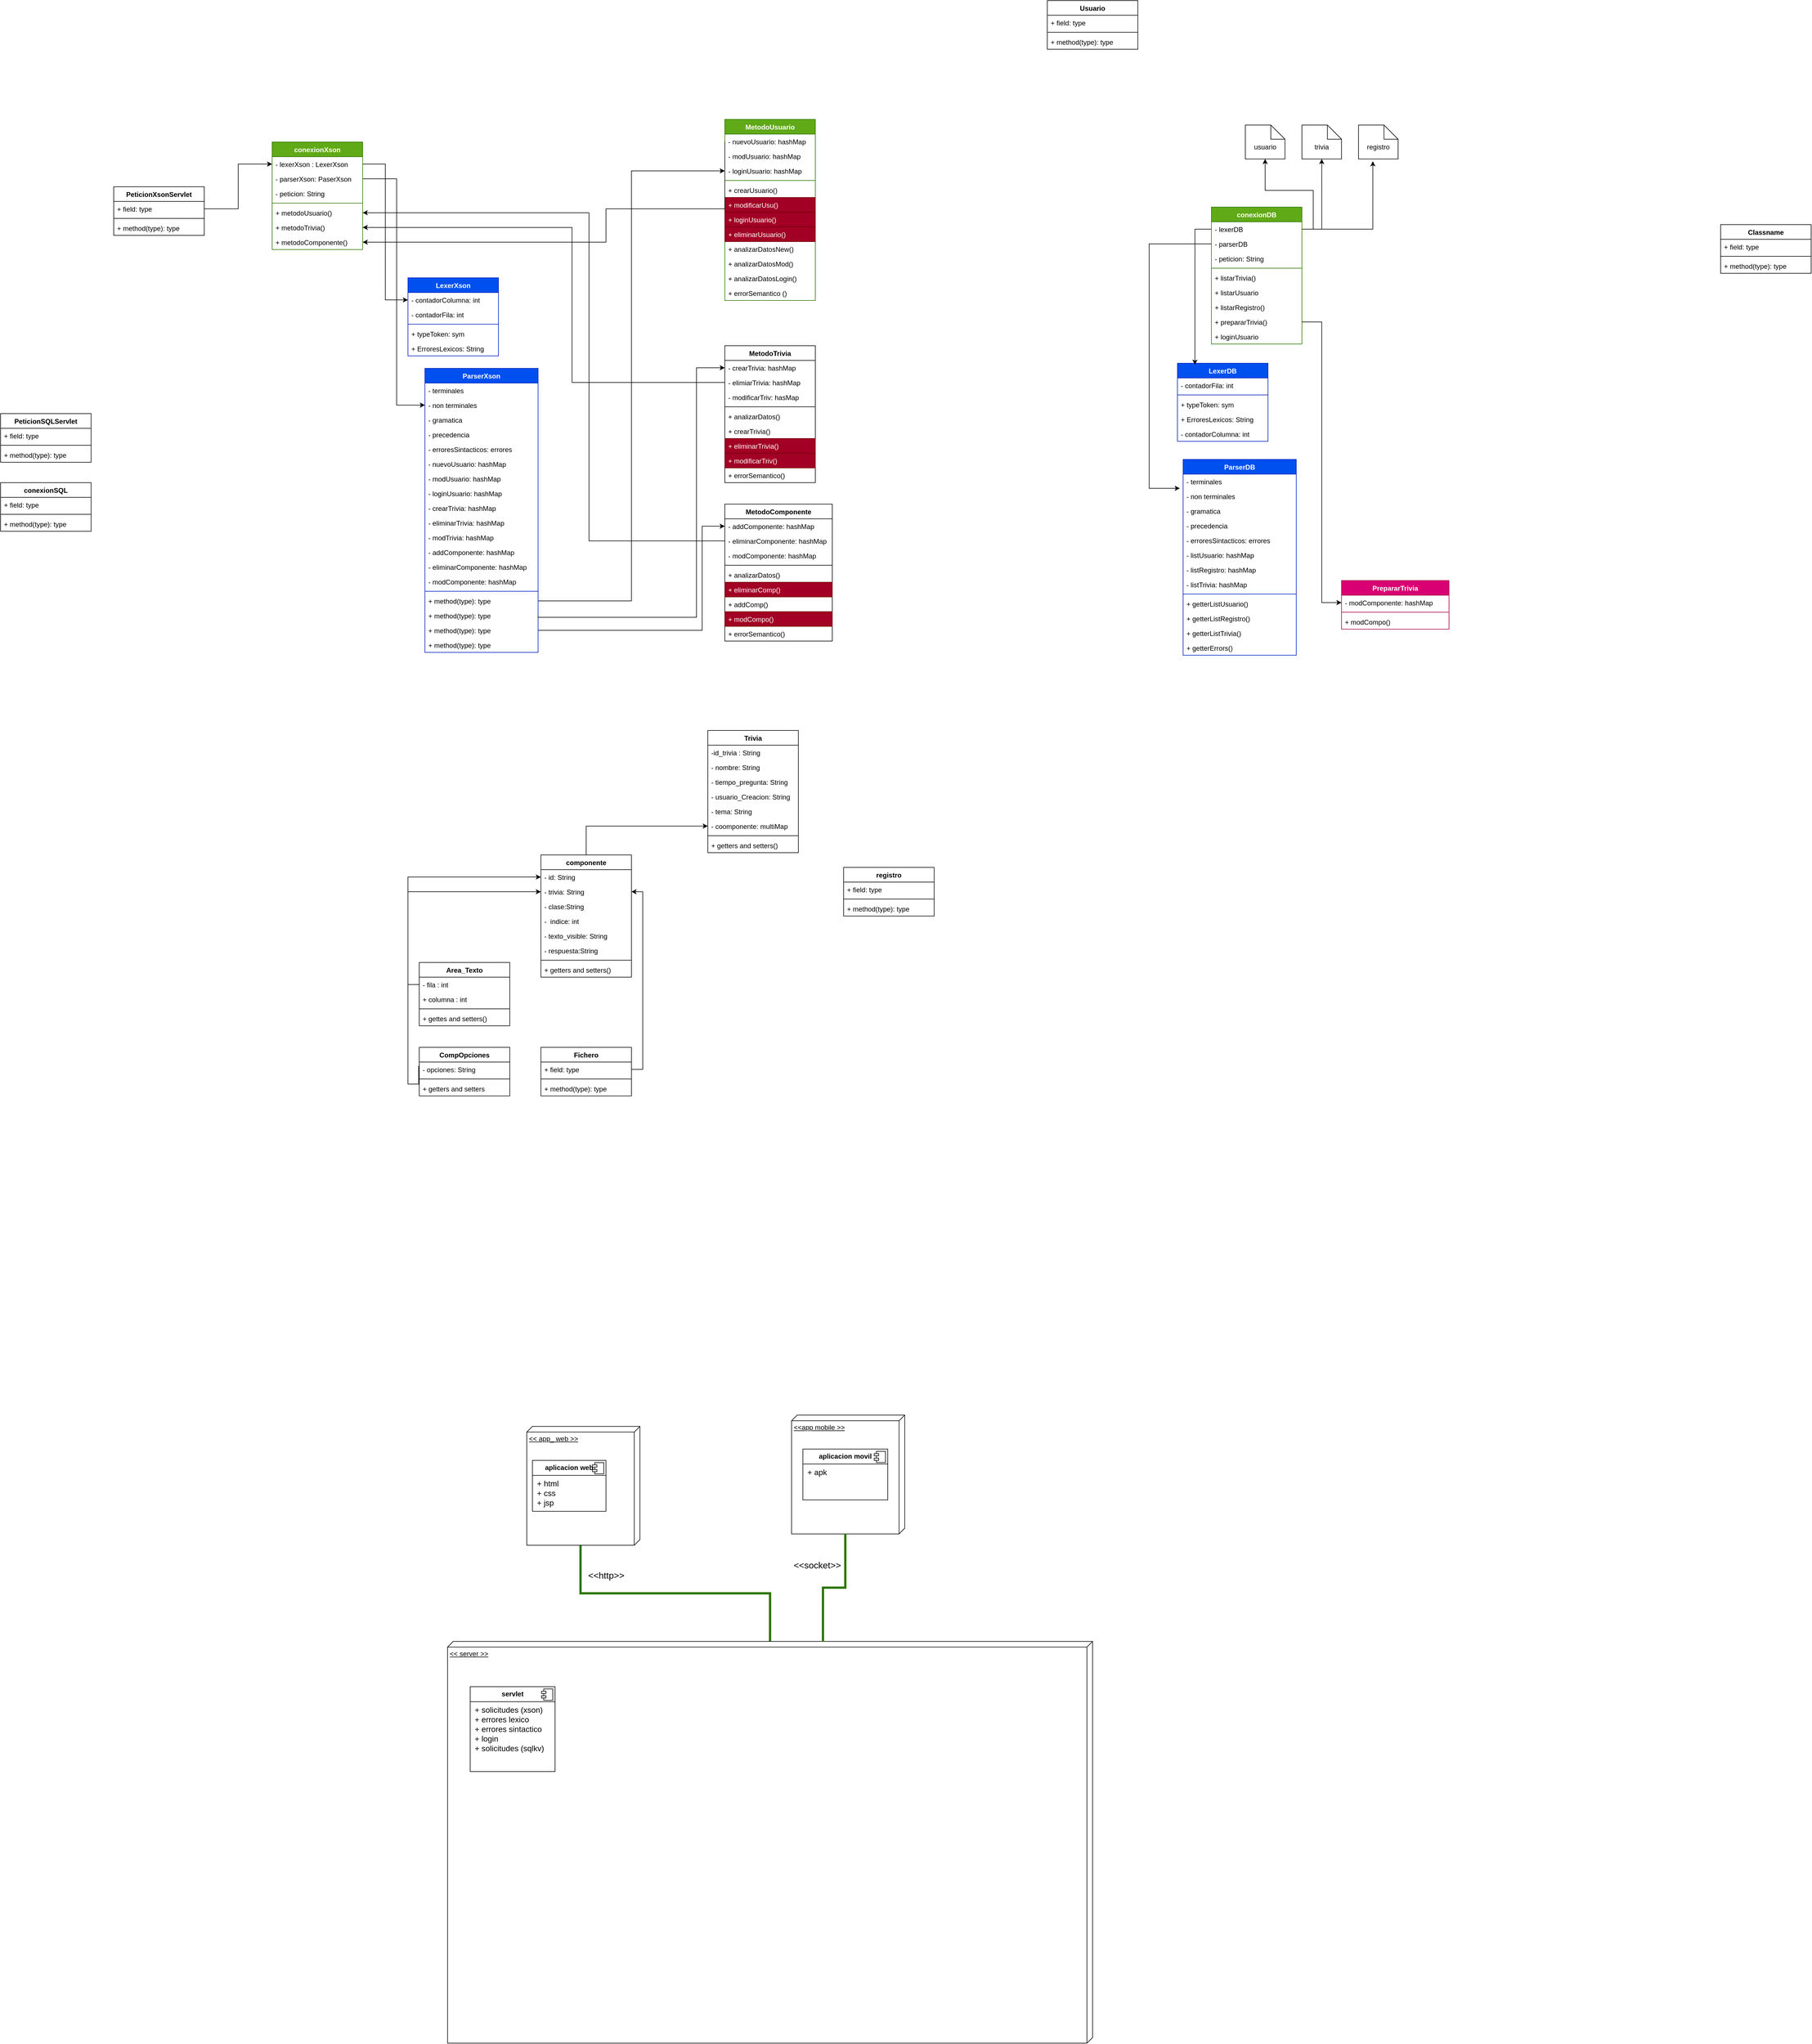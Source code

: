<mxfile version="24.5.3" type="device">
  <diagram name="Página-1" id="mlWJWwMFP2b40O4Nwdrs">
    <mxGraphModel dx="2580" dy="1749" grid="1" gridSize="10" guides="1" tooltips="1" connect="1" arrows="1" fold="1" page="1" pageScale="1" pageWidth="827" pageHeight="1169" math="0" shadow="0">
      <root>
        <mxCell id="0" />
        <mxCell id="1" parent="0" />
        <mxCell id="fchdWYZTuQJJevlQ2Icx-5" value="MetodoTrivia" style="swimlane;fontStyle=1;align=center;verticalAlign=top;childLayout=stackLayout;horizontal=1;startSize=26;horizontalStack=0;resizeParent=1;resizeParentMax=0;resizeLast=0;collapsible=1;marginBottom=0;whiteSpace=wrap;html=1;" parent="1" vertex="1">
          <mxGeometry x="350" y="440" width="160" height="242" as="geometry" />
        </mxCell>
        <mxCell id="fchdWYZTuQJJevlQ2Icx-6" value="- crearTrivia: hashMap" style="text;strokeColor=none;fillColor=none;align=left;verticalAlign=top;spacingLeft=4;spacingRight=4;overflow=hidden;rotatable=0;points=[[0,0.5],[1,0.5]];portConstraint=eastwest;whiteSpace=wrap;html=1;" parent="fchdWYZTuQJJevlQ2Icx-5" vertex="1">
          <mxGeometry y="26" width="160" height="26" as="geometry" />
        </mxCell>
        <mxCell id="fchdWYZTuQJJevlQ2Icx-78" value="- elimiarTrivia: hashMap" style="text;strokeColor=none;fillColor=none;align=left;verticalAlign=top;spacingLeft=4;spacingRight=4;overflow=hidden;rotatable=0;points=[[0,0.5],[1,0.5]];portConstraint=eastwest;whiteSpace=wrap;html=1;" parent="fchdWYZTuQJJevlQ2Icx-5" vertex="1">
          <mxGeometry y="52" width="160" height="26" as="geometry" />
        </mxCell>
        <mxCell id="fchdWYZTuQJJevlQ2Icx-79" value="- modificarTriv: hasMap" style="text;strokeColor=none;fillColor=none;align=left;verticalAlign=top;spacingLeft=4;spacingRight=4;overflow=hidden;rotatable=0;points=[[0,0.5],[1,0.5]];portConstraint=eastwest;whiteSpace=wrap;html=1;" parent="fchdWYZTuQJJevlQ2Icx-5" vertex="1">
          <mxGeometry y="78" width="160" height="26" as="geometry" />
        </mxCell>
        <mxCell id="fchdWYZTuQJJevlQ2Icx-7" value="" style="line;strokeWidth=1;fillColor=none;align=left;verticalAlign=middle;spacingTop=-1;spacingLeft=3;spacingRight=3;rotatable=0;labelPosition=right;points=[];portConstraint=eastwest;strokeColor=inherit;" parent="fchdWYZTuQJJevlQ2Icx-5" vertex="1">
          <mxGeometry y="104" width="160" height="8" as="geometry" />
        </mxCell>
        <mxCell id="fchdWYZTuQJJevlQ2Icx-8" value="+ analizarDatos()" style="text;strokeColor=none;fillColor=none;align=left;verticalAlign=top;spacingLeft=4;spacingRight=4;overflow=hidden;rotatable=0;points=[[0,0.5],[1,0.5]];portConstraint=eastwest;whiteSpace=wrap;html=1;" parent="fchdWYZTuQJJevlQ2Icx-5" vertex="1">
          <mxGeometry y="112" width="160" height="26" as="geometry" />
        </mxCell>
        <mxCell id="fchdWYZTuQJJevlQ2Icx-80" value="+ crearTrivia()" style="text;align=left;verticalAlign=top;spacingLeft=4;spacingRight=4;overflow=hidden;rotatable=0;points=[[0,0.5],[1,0.5]];portConstraint=eastwest;whiteSpace=wrap;html=1;" parent="fchdWYZTuQJJevlQ2Icx-5" vertex="1">
          <mxGeometry y="138" width="160" height="26" as="geometry" />
        </mxCell>
        <mxCell id="fchdWYZTuQJJevlQ2Icx-81" value="+ eliminarTrivia()" style="text;strokeColor=#6F0000;fillColor=#a20025;align=left;verticalAlign=top;spacingLeft=4;spacingRight=4;overflow=hidden;rotatable=0;points=[[0,0.5],[1,0.5]];portConstraint=eastwest;whiteSpace=wrap;html=1;fontColor=#ffffff;" parent="fchdWYZTuQJJevlQ2Icx-5" vertex="1">
          <mxGeometry y="164" width="160" height="26" as="geometry" />
        </mxCell>
        <mxCell id="fchdWYZTuQJJevlQ2Icx-82" value="+ modificarTriv()" style="text;strokeColor=#6F0000;fillColor=#a20025;align=left;verticalAlign=top;spacingLeft=4;spacingRight=4;overflow=hidden;rotatable=0;points=[[0,0.5],[1,0.5]];portConstraint=eastwest;whiteSpace=wrap;html=1;fontColor=#ffffff;" parent="fchdWYZTuQJJevlQ2Icx-5" vertex="1">
          <mxGeometry y="190" width="160" height="26" as="geometry" />
        </mxCell>
        <mxCell id="fchdWYZTuQJJevlQ2Icx-91" value="+ errorSemantico()" style="text;strokeColor=none;fillColor=none;align=left;verticalAlign=top;spacingLeft=4;spacingRight=4;overflow=hidden;rotatable=0;points=[[0,0.5],[1,0.5]];portConstraint=eastwest;whiteSpace=wrap;html=1;" parent="fchdWYZTuQJJevlQ2Icx-5" vertex="1">
          <mxGeometry y="216" width="160" height="26" as="geometry" />
        </mxCell>
        <mxCell id="fchdWYZTuQJJevlQ2Icx-9" value="MetodoUsuario" style="swimlane;fontStyle=1;align=center;verticalAlign=top;childLayout=stackLayout;horizontal=1;startSize=26;horizontalStack=0;resizeParent=1;resizeParentMax=0;resizeLast=0;collapsible=1;marginBottom=0;whiteSpace=wrap;html=1;fillColor=#60a917;fontColor=#ffffff;strokeColor=#2D7600;" parent="1" vertex="1">
          <mxGeometry x="350" y="40" width="160" height="320" as="geometry" />
        </mxCell>
        <mxCell id="fchdWYZTuQJJevlQ2Icx-10" value="- nuevoUsuario: hashMap" style="text;strokeColor=none;fillColor=none;align=left;verticalAlign=top;spacingLeft=4;spacingRight=4;overflow=hidden;rotatable=0;points=[[0,0.5],[1,0.5]];portConstraint=eastwest;whiteSpace=wrap;html=1;" parent="fchdWYZTuQJJevlQ2Icx-9" vertex="1">
          <mxGeometry y="26" width="160" height="26" as="geometry" />
        </mxCell>
        <mxCell id="fchdWYZTuQJJevlQ2Icx-71" value="- modUsuario: hashMap" style="text;strokeColor=none;fillColor=none;align=left;verticalAlign=top;spacingLeft=4;spacingRight=4;overflow=hidden;rotatable=0;points=[[0,0.5],[1,0.5]];portConstraint=eastwest;whiteSpace=wrap;html=1;" parent="fchdWYZTuQJJevlQ2Icx-9" vertex="1">
          <mxGeometry y="52" width="160" height="26" as="geometry" />
        </mxCell>
        <mxCell id="fchdWYZTuQJJevlQ2Icx-72" value="- loginUsuario: hashMap" style="text;strokeColor=none;fillColor=none;align=left;verticalAlign=top;spacingLeft=4;spacingRight=4;overflow=hidden;rotatable=0;points=[[0,0.5],[1,0.5]];portConstraint=eastwest;whiteSpace=wrap;html=1;" parent="fchdWYZTuQJJevlQ2Icx-9" vertex="1">
          <mxGeometry y="78" width="160" height="26" as="geometry" />
        </mxCell>
        <mxCell id="fchdWYZTuQJJevlQ2Icx-11" value="" style="line;strokeWidth=1;fillColor=none;align=left;verticalAlign=middle;spacingTop=-1;spacingLeft=3;spacingRight=3;rotatable=0;labelPosition=right;points=[];portConstraint=eastwest;strokeColor=inherit;" parent="fchdWYZTuQJJevlQ2Icx-9" vertex="1">
          <mxGeometry y="104" width="160" height="8" as="geometry" />
        </mxCell>
        <mxCell id="fchdWYZTuQJJevlQ2Icx-73" value="+ crearUsuario()" style="text;strokeColor=none;fillColor=none;align=left;verticalAlign=top;spacingLeft=4;spacingRight=4;overflow=hidden;rotatable=0;points=[[0,0.5],[1,0.5]];portConstraint=eastwest;whiteSpace=wrap;html=1;" parent="fchdWYZTuQJJevlQ2Icx-9" vertex="1">
          <mxGeometry y="112" width="160" height="26" as="geometry" />
        </mxCell>
        <mxCell id="fchdWYZTuQJJevlQ2Icx-76" value="+ modificarUsu()" style="text;strokeColor=#6F0000;fillColor=#a20025;align=left;verticalAlign=top;spacingLeft=4;spacingRight=4;overflow=hidden;rotatable=0;points=[[0,0.5],[1,0.5]];portConstraint=eastwest;whiteSpace=wrap;html=1;fontColor=#ffffff;" parent="fchdWYZTuQJJevlQ2Icx-9" vertex="1">
          <mxGeometry y="138" width="160" height="26" as="geometry" />
        </mxCell>
        <mxCell id="fchdWYZTuQJJevlQ2Icx-77" value="+ loginUsuario()" style="text;strokeColor=#6F0000;fillColor=#a20025;align=left;verticalAlign=top;spacingLeft=4;spacingRight=4;overflow=hidden;rotatable=0;points=[[0,0.5],[1,0.5]];portConstraint=eastwest;whiteSpace=wrap;html=1;fontColor=#ffffff;" parent="fchdWYZTuQJJevlQ2Icx-9" vertex="1">
          <mxGeometry y="164" width="160" height="26" as="geometry" />
        </mxCell>
        <mxCell id="q-oZQTs0iUZaf8ZzH5tv-1" value="+ eliminarUsuario()" style="text;strokeColor=#6F0000;fillColor=#a20025;align=left;verticalAlign=top;spacingLeft=4;spacingRight=4;overflow=hidden;rotatable=0;points=[[0,0.5],[1,0.5]];portConstraint=eastwest;whiteSpace=wrap;html=1;fontColor=#ffffff;" parent="fchdWYZTuQJJevlQ2Icx-9" vertex="1">
          <mxGeometry y="190" width="160" height="26" as="geometry" />
        </mxCell>
        <mxCell id="fchdWYZTuQJJevlQ2Icx-12" value="+ analizarDatosNew()" style="text;strokeColor=none;fillColor=none;align=left;verticalAlign=top;spacingLeft=4;spacingRight=4;overflow=hidden;rotatable=0;points=[[0,0.5],[1,0.5]];portConstraint=eastwest;whiteSpace=wrap;html=1;" parent="fchdWYZTuQJJevlQ2Icx-9" vertex="1">
          <mxGeometry y="216" width="160" height="26" as="geometry" />
        </mxCell>
        <mxCell id="fchdWYZTuQJJevlQ2Icx-249" value="+ analizarDatosMod()" style="text;strokeColor=none;fillColor=none;align=left;verticalAlign=top;spacingLeft=4;spacingRight=4;overflow=hidden;rotatable=0;points=[[0,0.5],[1,0.5]];portConstraint=eastwest;whiteSpace=wrap;html=1;" parent="fchdWYZTuQJJevlQ2Icx-9" vertex="1">
          <mxGeometry y="242" width="160" height="26" as="geometry" />
        </mxCell>
        <mxCell id="fchdWYZTuQJJevlQ2Icx-250" value="+ analizarDatosLogin()" style="text;strokeColor=none;fillColor=none;align=left;verticalAlign=top;spacingLeft=4;spacingRight=4;overflow=hidden;rotatable=0;points=[[0,0.5],[1,0.5]];portConstraint=eastwest;whiteSpace=wrap;html=1;" parent="fchdWYZTuQJJevlQ2Icx-9" vertex="1">
          <mxGeometry y="268" width="160" height="26" as="geometry" />
        </mxCell>
        <mxCell id="fchdWYZTuQJJevlQ2Icx-92" value="+ errorSemantico ()" style="text;strokeColor=none;fillColor=none;align=left;verticalAlign=top;spacingLeft=4;spacingRight=4;overflow=hidden;rotatable=0;points=[[0,0.5],[1,0.5]];portConstraint=eastwest;whiteSpace=wrap;html=1;" parent="fchdWYZTuQJJevlQ2Icx-9" vertex="1">
          <mxGeometry y="294" width="160" height="26" as="geometry" />
        </mxCell>
        <mxCell id="fchdWYZTuQJJevlQ2Icx-13" value="MetodoComponente" style="swimlane;fontStyle=1;align=center;verticalAlign=top;childLayout=stackLayout;horizontal=1;startSize=26;horizontalStack=0;resizeParent=1;resizeParentMax=0;resizeLast=0;collapsible=1;marginBottom=0;whiteSpace=wrap;html=1;" parent="1" vertex="1">
          <mxGeometry x="350" y="720" width="190" height="242" as="geometry" />
        </mxCell>
        <mxCell id="fchdWYZTuQJJevlQ2Icx-14" value="- addComponente: hashMap" style="text;strokeColor=none;fillColor=none;align=left;verticalAlign=top;spacingLeft=4;spacingRight=4;overflow=hidden;rotatable=0;points=[[0,0.5],[1,0.5]];portConstraint=eastwest;whiteSpace=wrap;html=1;" parent="fchdWYZTuQJJevlQ2Icx-13" vertex="1">
          <mxGeometry y="26" width="190" height="26" as="geometry" />
        </mxCell>
        <mxCell id="fchdWYZTuQJJevlQ2Icx-84" value="- eliminarComponente: hashMap" style="text;strokeColor=none;fillColor=none;align=left;verticalAlign=top;spacingLeft=4;spacingRight=4;overflow=hidden;rotatable=0;points=[[0,0.5],[1,0.5]];portConstraint=eastwest;whiteSpace=wrap;html=1;" parent="fchdWYZTuQJJevlQ2Icx-13" vertex="1">
          <mxGeometry y="52" width="190" height="26" as="geometry" />
        </mxCell>
        <mxCell id="fchdWYZTuQJJevlQ2Icx-85" value="- modComponente: hashMap" style="text;strokeColor=none;fillColor=none;align=left;verticalAlign=top;spacingLeft=4;spacingRight=4;overflow=hidden;rotatable=0;points=[[0,0.5],[1,0.5]];portConstraint=eastwest;whiteSpace=wrap;html=1;" parent="fchdWYZTuQJJevlQ2Icx-13" vertex="1">
          <mxGeometry y="78" width="190" height="26" as="geometry" />
        </mxCell>
        <mxCell id="fchdWYZTuQJJevlQ2Icx-15" value="" style="line;strokeWidth=1;fillColor=none;align=left;verticalAlign=middle;spacingTop=-1;spacingLeft=3;spacingRight=3;rotatable=0;labelPosition=right;points=[];portConstraint=eastwest;strokeColor=inherit;" parent="fchdWYZTuQJJevlQ2Icx-13" vertex="1">
          <mxGeometry y="104" width="190" height="8" as="geometry" />
        </mxCell>
        <mxCell id="fchdWYZTuQJJevlQ2Icx-16" value="+ analizarDatos()" style="text;strokeColor=none;fillColor=none;align=left;verticalAlign=top;spacingLeft=4;spacingRight=4;overflow=hidden;rotatable=0;points=[[0,0.5],[1,0.5]];portConstraint=eastwest;whiteSpace=wrap;html=1;" parent="fchdWYZTuQJJevlQ2Icx-13" vertex="1">
          <mxGeometry y="112" width="190" height="26" as="geometry" />
        </mxCell>
        <mxCell id="fchdWYZTuQJJevlQ2Icx-86" value="+ eliminarComp()" style="text;strokeColor=#6F0000;fillColor=#a20025;align=left;verticalAlign=top;spacingLeft=4;spacingRight=4;overflow=hidden;rotatable=0;points=[[0,0.5],[1,0.5]];portConstraint=eastwest;whiteSpace=wrap;html=1;fontColor=#ffffff;" parent="fchdWYZTuQJJevlQ2Icx-13" vertex="1">
          <mxGeometry y="138" width="190" height="26" as="geometry" />
        </mxCell>
        <mxCell id="fchdWYZTuQJJevlQ2Icx-87" value="+ addComp()" style="text;strokeColor=none;fillColor=none;align=left;verticalAlign=top;spacingLeft=4;spacingRight=4;overflow=hidden;rotatable=0;points=[[0,0.5],[1,0.5]];portConstraint=eastwest;whiteSpace=wrap;html=1;" parent="fchdWYZTuQJJevlQ2Icx-13" vertex="1">
          <mxGeometry y="164" width="190" height="26" as="geometry" />
        </mxCell>
        <mxCell id="fchdWYZTuQJJevlQ2Icx-88" value="+ modCompo()" style="text;strokeColor=#6F0000;fillColor=#a20025;align=left;verticalAlign=top;spacingLeft=4;spacingRight=4;overflow=hidden;rotatable=0;points=[[0,0.5],[1,0.5]];portConstraint=eastwest;whiteSpace=wrap;html=1;fontColor=#ffffff;" parent="fchdWYZTuQJJevlQ2Icx-13" vertex="1">
          <mxGeometry y="190" width="190" height="26" as="geometry" />
        </mxCell>
        <mxCell id="fchdWYZTuQJJevlQ2Icx-89" value="+ errorSemantico()" style="text;strokeColor=none;fillColor=none;align=left;verticalAlign=top;spacingLeft=4;spacingRight=4;overflow=hidden;rotatable=0;points=[[0,0.5],[1,0.5]];portConstraint=eastwest;whiteSpace=wrap;html=1;" parent="fchdWYZTuQJJevlQ2Icx-13" vertex="1">
          <mxGeometry y="216" width="190" height="26" as="geometry" />
        </mxCell>
        <mxCell id="fchdWYZTuQJJevlQ2Icx-21" value="Classname" style="swimlane;fontStyle=1;align=center;verticalAlign=top;childLayout=stackLayout;horizontal=1;startSize=26;horizontalStack=0;resizeParent=1;resizeParentMax=0;resizeLast=0;collapsible=1;marginBottom=0;whiteSpace=wrap;html=1;" parent="1" vertex="1">
          <mxGeometry x="2110" y="226" width="160" height="86" as="geometry" />
        </mxCell>
        <mxCell id="fchdWYZTuQJJevlQ2Icx-22" value="+ field: type" style="text;strokeColor=none;fillColor=none;align=left;verticalAlign=top;spacingLeft=4;spacingRight=4;overflow=hidden;rotatable=0;points=[[0,0.5],[1,0.5]];portConstraint=eastwest;whiteSpace=wrap;html=1;" parent="fchdWYZTuQJJevlQ2Icx-21" vertex="1">
          <mxGeometry y="26" width="160" height="26" as="geometry" />
        </mxCell>
        <mxCell id="fchdWYZTuQJJevlQ2Icx-23" value="" style="line;strokeWidth=1;fillColor=none;align=left;verticalAlign=middle;spacingTop=-1;spacingLeft=3;spacingRight=3;rotatable=0;labelPosition=right;points=[];portConstraint=eastwest;strokeColor=inherit;" parent="fchdWYZTuQJJevlQ2Icx-21" vertex="1">
          <mxGeometry y="52" width="160" height="8" as="geometry" />
        </mxCell>
        <mxCell id="fchdWYZTuQJJevlQ2Icx-24" value="+ method(type): type" style="text;strokeColor=none;fillColor=none;align=left;verticalAlign=top;spacingLeft=4;spacingRight=4;overflow=hidden;rotatable=0;points=[[0,0.5],[1,0.5]];portConstraint=eastwest;whiteSpace=wrap;html=1;" parent="fchdWYZTuQJJevlQ2Icx-21" vertex="1">
          <mxGeometry y="60" width="160" height="26" as="geometry" />
        </mxCell>
        <mxCell id="fchdWYZTuQJJevlQ2Icx-25" value="PeticionXsonServlet" style="swimlane;fontStyle=1;align=center;verticalAlign=top;childLayout=stackLayout;horizontal=1;startSize=26;horizontalStack=0;resizeParent=1;resizeParentMax=0;resizeLast=0;collapsible=1;marginBottom=0;whiteSpace=wrap;html=1;" parent="1" vertex="1">
          <mxGeometry x="-730" y="159" width="160" height="86" as="geometry" />
        </mxCell>
        <mxCell id="fchdWYZTuQJJevlQ2Icx-26" value="+ field: type" style="text;strokeColor=none;fillColor=none;align=left;verticalAlign=top;spacingLeft=4;spacingRight=4;overflow=hidden;rotatable=0;points=[[0,0.5],[1,0.5]];portConstraint=eastwest;whiteSpace=wrap;html=1;" parent="fchdWYZTuQJJevlQ2Icx-25" vertex="1">
          <mxGeometry y="26" width="160" height="26" as="geometry" />
        </mxCell>
        <mxCell id="fchdWYZTuQJJevlQ2Icx-27" value="" style="line;strokeWidth=1;fillColor=none;align=left;verticalAlign=middle;spacingTop=-1;spacingLeft=3;spacingRight=3;rotatable=0;labelPosition=right;points=[];portConstraint=eastwest;strokeColor=inherit;" parent="fchdWYZTuQJJevlQ2Icx-25" vertex="1">
          <mxGeometry y="52" width="160" height="8" as="geometry" />
        </mxCell>
        <mxCell id="fchdWYZTuQJJevlQ2Icx-28" value="+ method(type): type" style="text;strokeColor=none;fillColor=none;align=left;verticalAlign=top;spacingLeft=4;spacingRight=4;overflow=hidden;rotatable=0;points=[[0,0.5],[1,0.5]];portConstraint=eastwest;whiteSpace=wrap;html=1;" parent="fchdWYZTuQJJevlQ2Icx-25" vertex="1">
          <mxGeometry y="60" width="160" height="26" as="geometry" />
        </mxCell>
        <mxCell id="fchdWYZTuQJJevlQ2Icx-29" value="LexerXson&lt;div&gt;&lt;br&gt;&lt;/div&gt;" style="swimlane;fontStyle=1;align=center;verticalAlign=top;childLayout=stackLayout;horizontal=1;startSize=26;horizontalStack=0;resizeParent=1;resizeParentMax=0;resizeLast=0;collapsible=1;marginBottom=0;whiteSpace=wrap;html=1;fillColor=#0050ef;fontColor=#ffffff;strokeColor=#001DBC;" parent="1" vertex="1">
          <mxGeometry x="-210" y="320" width="160" height="138" as="geometry" />
        </mxCell>
        <mxCell id="fchdWYZTuQJJevlQ2Icx-30" value="- contadorColumna: int" style="text;strokeColor=none;fillColor=none;align=left;verticalAlign=top;spacingLeft=4;spacingRight=4;overflow=hidden;rotatable=0;points=[[0,0.5],[1,0.5]];portConstraint=eastwest;whiteSpace=wrap;html=1;" parent="fchdWYZTuQJJevlQ2Icx-29" vertex="1">
          <mxGeometry y="26" width="160" height="26" as="geometry" />
        </mxCell>
        <mxCell id="fchdWYZTuQJJevlQ2Icx-51" value="- contadorFila: int" style="text;strokeColor=none;fillColor=none;align=left;verticalAlign=top;spacingLeft=4;spacingRight=4;overflow=hidden;rotatable=0;points=[[0,0.5],[1,0.5]];portConstraint=eastwest;whiteSpace=wrap;html=1;" parent="fchdWYZTuQJJevlQ2Icx-29" vertex="1">
          <mxGeometry y="52" width="160" height="26" as="geometry" />
        </mxCell>
        <mxCell id="fchdWYZTuQJJevlQ2Icx-31" value="" style="line;strokeWidth=1;fillColor=none;align=left;verticalAlign=middle;spacingTop=-1;spacingLeft=3;spacingRight=3;rotatable=0;labelPosition=right;points=[];portConstraint=eastwest;strokeColor=inherit;" parent="fchdWYZTuQJJevlQ2Icx-29" vertex="1">
          <mxGeometry y="78" width="160" height="8" as="geometry" />
        </mxCell>
        <mxCell id="fchdWYZTuQJJevlQ2Icx-32" value="+ typeToken: sym" style="text;strokeColor=none;fillColor=none;align=left;verticalAlign=top;spacingLeft=4;spacingRight=4;overflow=hidden;rotatable=0;points=[[0,0.5],[1,0.5]];portConstraint=eastwest;whiteSpace=wrap;html=1;" parent="fchdWYZTuQJJevlQ2Icx-29" vertex="1">
          <mxGeometry y="86" width="160" height="26" as="geometry" />
        </mxCell>
        <mxCell id="fchdWYZTuQJJevlQ2Icx-52" value="+ ErroresLexicos: String" style="text;strokeColor=none;fillColor=none;align=left;verticalAlign=top;spacingLeft=4;spacingRight=4;overflow=hidden;rotatable=0;points=[[0,0.5],[1,0.5]];portConstraint=eastwest;whiteSpace=wrap;html=1;" parent="fchdWYZTuQJJevlQ2Icx-29" vertex="1">
          <mxGeometry y="112" width="160" height="26" as="geometry" />
        </mxCell>
        <mxCell id="fchdWYZTuQJJevlQ2Icx-33" value="ParserXson" style="swimlane;fontStyle=1;align=center;verticalAlign=top;childLayout=stackLayout;horizontal=1;startSize=26;horizontalStack=0;resizeParent=1;resizeParentMax=0;resizeLast=0;collapsible=1;marginBottom=0;whiteSpace=wrap;html=1;fillColor=#0050ef;fontColor=#ffffff;strokeColor=#001DBC;" parent="1" vertex="1">
          <mxGeometry x="-180" y="480" width="200" height="502" as="geometry" />
        </mxCell>
        <mxCell id="fchdWYZTuQJJevlQ2Icx-34" value="- terminales" style="text;strokeColor=none;fillColor=none;align=left;verticalAlign=top;spacingLeft=4;spacingRight=4;overflow=hidden;rotatable=0;points=[[0,0.5],[1,0.5]];portConstraint=eastwest;whiteSpace=wrap;html=1;" parent="fchdWYZTuQJJevlQ2Icx-33" vertex="1">
          <mxGeometry y="26" width="200" height="26" as="geometry" />
        </mxCell>
        <mxCell id="fchdWYZTuQJJevlQ2Icx-53" value="- non terminales" style="text;strokeColor=none;fillColor=none;align=left;verticalAlign=top;spacingLeft=4;spacingRight=4;overflow=hidden;rotatable=0;points=[[0,0.5],[1,0.5]];portConstraint=eastwest;whiteSpace=wrap;html=1;" parent="fchdWYZTuQJJevlQ2Icx-33" vertex="1">
          <mxGeometry y="52" width="200" height="26" as="geometry" />
        </mxCell>
        <mxCell id="fchdWYZTuQJJevlQ2Icx-54" value="- gramatica" style="text;strokeColor=none;fillColor=none;align=left;verticalAlign=top;spacingLeft=4;spacingRight=4;overflow=hidden;rotatable=0;points=[[0,0.5],[1,0.5]];portConstraint=eastwest;whiteSpace=wrap;html=1;" parent="fchdWYZTuQJJevlQ2Icx-33" vertex="1">
          <mxGeometry y="78" width="200" height="26" as="geometry" />
        </mxCell>
        <mxCell id="fchdWYZTuQJJevlQ2Icx-55" value="- precedencia" style="text;strokeColor=none;fillColor=none;align=left;verticalAlign=top;spacingLeft=4;spacingRight=4;overflow=hidden;rotatable=0;points=[[0,0.5],[1,0.5]];portConstraint=eastwest;whiteSpace=wrap;html=1;" parent="fchdWYZTuQJJevlQ2Icx-33" vertex="1">
          <mxGeometry y="104" width="200" height="26" as="geometry" />
        </mxCell>
        <mxCell id="fchdWYZTuQJJevlQ2Icx-56" value="- erroresSintacticos: errores" style="text;strokeColor=none;fillColor=none;align=left;verticalAlign=top;spacingLeft=4;spacingRight=4;overflow=hidden;rotatable=0;points=[[0,0.5],[1,0.5]];portConstraint=eastwest;whiteSpace=wrap;html=1;" parent="fchdWYZTuQJJevlQ2Icx-33" vertex="1">
          <mxGeometry y="130" width="200" height="26" as="geometry" />
        </mxCell>
        <mxCell id="fchdWYZTuQJJevlQ2Icx-61" value="- nuevoUsuario: hashMap" style="text;strokeColor=none;fillColor=none;align=left;verticalAlign=top;spacingLeft=4;spacingRight=4;overflow=hidden;rotatable=0;points=[[0,0.5],[1,0.5]];portConstraint=eastwest;whiteSpace=wrap;html=1;" parent="fchdWYZTuQJJevlQ2Icx-33" vertex="1">
          <mxGeometry y="156" width="200" height="26" as="geometry" />
        </mxCell>
        <mxCell id="fchdWYZTuQJJevlQ2Icx-62" value="- modUsuario: hashMap" style="text;strokeColor=none;fillColor=none;align=left;verticalAlign=top;spacingLeft=4;spacingRight=4;overflow=hidden;rotatable=0;points=[[0,0.5],[1,0.5]];portConstraint=eastwest;whiteSpace=wrap;html=1;" parent="fchdWYZTuQJJevlQ2Icx-33" vertex="1">
          <mxGeometry y="182" width="200" height="26" as="geometry" />
        </mxCell>
        <mxCell id="fchdWYZTuQJJevlQ2Icx-63" value="- loginUsuario: hashMap" style="text;strokeColor=none;fillColor=none;align=left;verticalAlign=top;spacingLeft=4;spacingRight=4;overflow=hidden;rotatable=0;points=[[0,0.5],[1,0.5]];portConstraint=eastwest;whiteSpace=wrap;html=1;" parent="fchdWYZTuQJJevlQ2Icx-33" vertex="1">
          <mxGeometry y="208" width="200" height="26" as="geometry" />
        </mxCell>
        <mxCell id="fchdWYZTuQJJevlQ2Icx-67" value="- crearTrivia: hashMap" style="text;strokeColor=none;fillColor=none;align=left;verticalAlign=top;spacingLeft=4;spacingRight=4;overflow=hidden;rotatable=0;points=[[0,0.5],[1,0.5]];portConstraint=eastwest;whiteSpace=wrap;html=1;" parent="fchdWYZTuQJJevlQ2Icx-33" vertex="1">
          <mxGeometry y="234" width="200" height="26" as="geometry" />
        </mxCell>
        <mxCell id="fchdWYZTuQJJevlQ2Icx-64" value="- eliminarTrivia: hashMap" style="text;strokeColor=none;fillColor=none;align=left;verticalAlign=top;spacingLeft=4;spacingRight=4;overflow=hidden;rotatable=0;points=[[0,0.5],[1,0.5]];portConstraint=eastwest;whiteSpace=wrap;html=1;" parent="fchdWYZTuQJJevlQ2Icx-33" vertex="1">
          <mxGeometry y="260" width="200" height="26" as="geometry" />
        </mxCell>
        <mxCell id="fchdWYZTuQJJevlQ2Icx-65" value="- modTrivia: hashMap" style="text;strokeColor=none;fillColor=none;align=left;verticalAlign=top;spacingLeft=4;spacingRight=4;overflow=hidden;rotatable=0;points=[[0,0.5],[1,0.5]];portConstraint=eastwest;whiteSpace=wrap;html=1;" parent="fchdWYZTuQJJevlQ2Icx-33" vertex="1">
          <mxGeometry y="286" width="200" height="26" as="geometry" />
        </mxCell>
        <mxCell id="fchdWYZTuQJJevlQ2Icx-68" value="- addComponente: hashMap" style="text;strokeColor=none;fillColor=none;align=left;verticalAlign=top;spacingLeft=4;spacingRight=4;overflow=hidden;rotatable=0;points=[[0,0.5],[1,0.5]];portConstraint=eastwest;whiteSpace=wrap;html=1;" parent="fchdWYZTuQJJevlQ2Icx-33" vertex="1">
          <mxGeometry y="312" width="200" height="26" as="geometry" />
        </mxCell>
        <mxCell id="fchdWYZTuQJJevlQ2Icx-69" value="- eliminarComponente: hashMap" style="text;strokeColor=none;fillColor=none;align=left;verticalAlign=top;spacingLeft=4;spacingRight=4;overflow=hidden;rotatable=0;points=[[0,0.5],[1,0.5]];portConstraint=eastwest;whiteSpace=wrap;html=1;" parent="fchdWYZTuQJJevlQ2Icx-33" vertex="1">
          <mxGeometry y="338" width="200" height="26" as="geometry" />
        </mxCell>
        <mxCell id="fchdWYZTuQJJevlQ2Icx-70" value="- modComponente: hashMap" style="text;strokeColor=none;fillColor=none;align=left;verticalAlign=top;spacingLeft=4;spacingRight=4;overflow=hidden;rotatable=0;points=[[0,0.5],[1,0.5]];portConstraint=eastwest;whiteSpace=wrap;html=1;" parent="fchdWYZTuQJJevlQ2Icx-33" vertex="1">
          <mxGeometry y="364" width="200" height="26" as="geometry" />
        </mxCell>
        <mxCell id="fchdWYZTuQJJevlQ2Icx-35" value="" style="line;strokeWidth=1;fillColor=none;align=left;verticalAlign=middle;spacingTop=-1;spacingLeft=3;spacingRight=3;rotatable=0;labelPosition=right;points=[];portConstraint=eastwest;strokeColor=inherit;" parent="fchdWYZTuQJJevlQ2Icx-33" vertex="1">
          <mxGeometry y="390" width="200" height="8" as="geometry" />
        </mxCell>
        <mxCell id="fchdWYZTuQJJevlQ2Icx-36" value="+ method(type): type" style="text;strokeColor=none;fillColor=none;align=left;verticalAlign=top;spacingLeft=4;spacingRight=4;overflow=hidden;rotatable=0;points=[[0,0.5],[1,0.5]];portConstraint=eastwest;whiteSpace=wrap;html=1;" parent="fchdWYZTuQJJevlQ2Icx-33" vertex="1">
          <mxGeometry y="398" width="200" height="26" as="geometry" />
        </mxCell>
        <mxCell id="fchdWYZTuQJJevlQ2Icx-57" value="+ method(type): type" style="text;strokeColor=none;fillColor=none;align=left;verticalAlign=top;spacingLeft=4;spacingRight=4;overflow=hidden;rotatable=0;points=[[0,0.5],[1,0.5]];portConstraint=eastwest;whiteSpace=wrap;html=1;" parent="fchdWYZTuQJJevlQ2Icx-33" vertex="1">
          <mxGeometry y="424" width="200" height="26" as="geometry" />
        </mxCell>
        <mxCell id="fchdWYZTuQJJevlQ2Icx-58" value="+ method(type): type" style="text;strokeColor=none;fillColor=none;align=left;verticalAlign=top;spacingLeft=4;spacingRight=4;overflow=hidden;rotatable=0;points=[[0,0.5],[1,0.5]];portConstraint=eastwest;whiteSpace=wrap;html=1;" parent="fchdWYZTuQJJevlQ2Icx-33" vertex="1">
          <mxGeometry y="450" width="200" height="26" as="geometry" />
        </mxCell>
        <mxCell id="fchdWYZTuQJJevlQ2Icx-59" value="+ method(type): type" style="text;strokeColor=none;fillColor=none;align=left;verticalAlign=top;spacingLeft=4;spacingRight=4;overflow=hidden;rotatable=0;points=[[0,0.5],[1,0.5]];portConstraint=eastwest;whiteSpace=wrap;html=1;" parent="fchdWYZTuQJJevlQ2Icx-33" vertex="1">
          <mxGeometry y="476" width="200" height="26" as="geometry" />
        </mxCell>
        <mxCell id="fchdWYZTuQJJevlQ2Icx-41" value="PeticionSQLServlet" style="swimlane;fontStyle=1;align=center;verticalAlign=top;childLayout=stackLayout;horizontal=1;startSize=26;horizontalStack=0;resizeParent=1;resizeParentMax=0;resizeLast=0;collapsible=1;marginBottom=0;whiteSpace=wrap;html=1;" parent="1" vertex="1">
          <mxGeometry x="-930" y="560" width="160" height="86" as="geometry" />
        </mxCell>
        <mxCell id="fchdWYZTuQJJevlQ2Icx-42" value="+ field: type" style="text;strokeColor=none;fillColor=none;align=left;verticalAlign=top;spacingLeft=4;spacingRight=4;overflow=hidden;rotatable=0;points=[[0,0.5],[1,0.5]];portConstraint=eastwest;whiteSpace=wrap;html=1;" parent="fchdWYZTuQJJevlQ2Icx-41" vertex="1">
          <mxGeometry y="26" width="160" height="26" as="geometry" />
        </mxCell>
        <mxCell id="fchdWYZTuQJJevlQ2Icx-43" value="" style="line;strokeWidth=1;fillColor=none;align=left;verticalAlign=middle;spacingTop=-1;spacingLeft=3;spacingRight=3;rotatable=0;labelPosition=right;points=[];portConstraint=eastwest;strokeColor=inherit;" parent="fchdWYZTuQJJevlQ2Icx-41" vertex="1">
          <mxGeometry y="52" width="160" height="8" as="geometry" />
        </mxCell>
        <mxCell id="fchdWYZTuQJJevlQ2Icx-44" value="+ method(type): type" style="text;strokeColor=none;fillColor=none;align=left;verticalAlign=top;spacingLeft=4;spacingRight=4;overflow=hidden;rotatable=0;points=[[0,0.5],[1,0.5]];portConstraint=eastwest;whiteSpace=wrap;html=1;" parent="fchdWYZTuQJJevlQ2Icx-41" vertex="1">
          <mxGeometry y="60" width="160" height="26" as="geometry" />
        </mxCell>
        <mxCell id="fchdWYZTuQJJevlQ2Icx-93" value="conexionXson" style="swimlane;fontStyle=1;align=center;verticalAlign=top;childLayout=stackLayout;horizontal=1;startSize=26;horizontalStack=0;resizeParent=1;resizeParentMax=0;resizeLast=0;collapsible=1;marginBottom=0;whiteSpace=wrap;html=1;fillColor=#60a917;fontColor=#ffffff;strokeColor=#2D7600;" parent="1" vertex="1">
          <mxGeometry x="-450" y="80" width="160" height="190" as="geometry" />
        </mxCell>
        <mxCell id="fchdWYZTuQJJevlQ2Icx-94" value="- lexerXson : LexerXson" style="text;strokeColor=none;fillColor=none;align=left;verticalAlign=top;spacingLeft=4;spacingRight=4;overflow=hidden;rotatable=0;points=[[0,0.5],[1,0.5]];portConstraint=eastwest;whiteSpace=wrap;html=1;" parent="fchdWYZTuQJJevlQ2Icx-93" vertex="1">
          <mxGeometry y="26" width="160" height="26" as="geometry" />
        </mxCell>
        <mxCell id="fchdWYZTuQJJevlQ2Icx-106" value="- parserXson: PaserXson" style="text;strokeColor=none;fillColor=none;align=left;verticalAlign=top;spacingLeft=4;spacingRight=4;overflow=hidden;rotatable=0;points=[[0,0.5],[1,0.5]];portConstraint=eastwest;whiteSpace=wrap;html=1;" parent="fchdWYZTuQJJevlQ2Icx-93" vertex="1">
          <mxGeometry y="52" width="160" height="26" as="geometry" />
        </mxCell>
        <mxCell id="fchdWYZTuQJJevlQ2Icx-107" value="- peticion: String" style="text;strokeColor=none;fillColor=none;align=left;verticalAlign=top;spacingLeft=4;spacingRight=4;overflow=hidden;rotatable=0;points=[[0,0.5],[1,0.5]];portConstraint=eastwest;whiteSpace=wrap;html=1;" parent="fchdWYZTuQJJevlQ2Icx-93" vertex="1">
          <mxGeometry y="78" width="160" height="26" as="geometry" />
        </mxCell>
        <mxCell id="fchdWYZTuQJJevlQ2Icx-95" value="" style="line;strokeWidth=1;fillColor=none;align=left;verticalAlign=middle;spacingTop=-1;spacingLeft=3;spacingRight=3;rotatable=0;labelPosition=right;points=[];portConstraint=eastwest;strokeColor=inherit;" parent="fchdWYZTuQJJevlQ2Icx-93" vertex="1">
          <mxGeometry y="104" width="160" height="8" as="geometry" />
        </mxCell>
        <mxCell id="fchdWYZTuQJJevlQ2Icx-117" value="+ metodoUsuario()" style="text;strokeColor=none;fillColor=none;align=left;verticalAlign=top;spacingLeft=4;spacingRight=4;overflow=hidden;rotatable=0;points=[[0,0.5],[1,0.5]];portConstraint=eastwest;whiteSpace=wrap;html=1;" parent="fchdWYZTuQJJevlQ2Icx-93" vertex="1">
          <mxGeometry y="112" width="160" height="26" as="geometry" />
        </mxCell>
        <mxCell id="fchdWYZTuQJJevlQ2Icx-165" value="+ metodoTrivia()" style="text;strokeColor=none;fillColor=none;align=left;verticalAlign=top;spacingLeft=4;spacingRight=4;overflow=hidden;rotatable=0;points=[[0,0.5],[1,0.5]];portConstraint=eastwest;whiteSpace=wrap;html=1;" parent="fchdWYZTuQJJevlQ2Icx-93" vertex="1">
          <mxGeometry y="138" width="160" height="26" as="geometry" />
        </mxCell>
        <mxCell id="fchdWYZTuQJJevlQ2Icx-96" value="+ metodoComponente()" style="text;strokeColor=none;fillColor=none;align=left;verticalAlign=top;spacingLeft=4;spacingRight=4;overflow=hidden;rotatable=0;points=[[0,0.5],[1,0.5]];portConstraint=eastwest;whiteSpace=wrap;html=1;" parent="fchdWYZTuQJJevlQ2Icx-93" vertex="1">
          <mxGeometry y="164" width="160" height="26" as="geometry" />
        </mxCell>
        <mxCell id="fchdWYZTuQJJevlQ2Icx-101" value="conexionSQL" style="swimlane;fontStyle=1;align=center;verticalAlign=top;childLayout=stackLayout;horizontal=1;startSize=26;horizontalStack=0;resizeParent=1;resizeParentMax=0;resizeLast=0;collapsible=1;marginBottom=0;whiteSpace=wrap;html=1;" parent="1" vertex="1">
          <mxGeometry x="-930" y="682" width="160" height="86" as="geometry" />
        </mxCell>
        <mxCell id="fchdWYZTuQJJevlQ2Icx-102" value="+ field: type" style="text;strokeColor=none;fillColor=none;align=left;verticalAlign=top;spacingLeft=4;spacingRight=4;overflow=hidden;rotatable=0;points=[[0,0.5],[1,0.5]];portConstraint=eastwest;whiteSpace=wrap;html=1;" parent="fchdWYZTuQJJevlQ2Icx-101" vertex="1">
          <mxGeometry y="26" width="160" height="26" as="geometry" />
        </mxCell>
        <mxCell id="fchdWYZTuQJJevlQ2Icx-103" value="" style="line;strokeWidth=1;fillColor=none;align=left;verticalAlign=middle;spacingTop=-1;spacingLeft=3;spacingRight=3;rotatable=0;labelPosition=right;points=[];portConstraint=eastwest;strokeColor=inherit;" parent="fchdWYZTuQJJevlQ2Icx-101" vertex="1">
          <mxGeometry y="52" width="160" height="8" as="geometry" />
        </mxCell>
        <mxCell id="fchdWYZTuQJJevlQ2Icx-104" value="+ method(type): type" style="text;strokeColor=none;fillColor=none;align=left;verticalAlign=top;spacingLeft=4;spacingRight=4;overflow=hidden;rotatable=0;points=[[0,0.5],[1,0.5]];portConstraint=eastwest;whiteSpace=wrap;html=1;" parent="fchdWYZTuQJJevlQ2Icx-101" vertex="1">
          <mxGeometry y="60" width="160" height="26" as="geometry" />
        </mxCell>
        <mxCell id="fchdWYZTuQJJevlQ2Icx-109" style="edgeStyle=orthogonalEdgeStyle;rounded=0;orthogonalLoop=1;jettySize=auto;html=1;exitX=1;exitY=0.5;exitDx=0;exitDy=0;entryX=0;entryY=0.5;entryDx=0;entryDy=0;" parent="1" source="fchdWYZTuQJJevlQ2Icx-26" target="fchdWYZTuQJJevlQ2Icx-94" edge="1">
          <mxGeometry relative="1" as="geometry" />
        </mxCell>
        <mxCell id="fchdWYZTuQJJevlQ2Icx-110" style="edgeStyle=orthogonalEdgeStyle;rounded=0;orthogonalLoop=1;jettySize=auto;html=1;exitX=1;exitY=0.5;exitDx=0;exitDy=0;entryX=0;entryY=0.5;entryDx=0;entryDy=0;" parent="1" source="fchdWYZTuQJJevlQ2Icx-94" target="fchdWYZTuQJJevlQ2Icx-30" edge="1">
          <mxGeometry relative="1" as="geometry" />
        </mxCell>
        <mxCell id="fchdWYZTuQJJevlQ2Icx-111" style="edgeStyle=orthogonalEdgeStyle;rounded=0;orthogonalLoop=1;jettySize=auto;html=1;exitX=1;exitY=0.5;exitDx=0;exitDy=0;entryX=0;entryY=0.5;entryDx=0;entryDy=0;" parent="1" source="fchdWYZTuQJJevlQ2Icx-106" target="fchdWYZTuQJJevlQ2Icx-53" edge="1">
          <mxGeometry relative="1" as="geometry">
            <Array as="points">
              <mxPoint x="-230" y="145" />
              <mxPoint x="-230" y="545" />
            </Array>
          </mxGeometry>
        </mxCell>
        <mxCell id="fchdWYZTuQJJevlQ2Icx-112" style="edgeStyle=orthogonalEdgeStyle;rounded=0;orthogonalLoop=1;jettySize=auto;html=1;exitX=1;exitY=0.5;exitDx=0;exitDy=0;entryX=0;entryY=0.5;entryDx=0;entryDy=0;" parent="1" source="fchdWYZTuQJJevlQ2Icx-36" target="fchdWYZTuQJJevlQ2Icx-72" edge="1">
          <mxGeometry relative="1" as="geometry" />
        </mxCell>
        <mxCell id="fchdWYZTuQJJevlQ2Icx-113" style="edgeStyle=orthogonalEdgeStyle;rounded=0;orthogonalLoop=1;jettySize=auto;html=1;exitX=1;exitY=0.5;exitDx=0;exitDy=0;entryX=0;entryY=0.5;entryDx=0;entryDy=0;" parent="1" source="fchdWYZTuQJJevlQ2Icx-57" target="fchdWYZTuQJJevlQ2Icx-6" edge="1">
          <mxGeometry relative="1" as="geometry">
            <Array as="points">
              <mxPoint x="20" y="920" />
              <mxPoint x="300" y="920" />
              <mxPoint x="300" y="479" />
            </Array>
          </mxGeometry>
        </mxCell>
        <mxCell id="fchdWYZTuQJJevlQ2Icx-114" style="edgeStyle=orthogonalEdgeStyle;rounded=0;orthogonalLoop=1;jettySize=auto;html=1;exitX=1;exitY=0.5;exitDx=0;exitDy=0;entryX=0;entryY=0.5;entryDx=0;entryDy=0;" parent="1" source="fchdWYZTuQJJevlQ2Icx-58" target="fchdWYZTuQJJevlQ2Icx-14" edge="1">
          <mxGeometry relative="1" as="geometry">
            <Array as="points">
              <mxPoint x="310" y="943" />
              <mxPoint x="310" y="759" />
            </Array>
          </mxGeometry>
        </mxCell>
        <mxCell id="fchdWYZTuQJJevlQ2Icx-115" style="edgeStyle=orthogonalEdgeStyle;rounded=0;orthogonalLoop=1;jettySize=auto;html=1;exitX=0;exitY=0.5;exitDx=0;exitDy=0;entryX=1;entryY=0.5;entryDx=0;entryDy=0;" parent="1" source="fchdWYZTuQJJevlQ2Icx-10" target="fchdWYZTuQJJevlQ2Icx-96" edge="1">
          <mxGeometry relative="1" as="geometry">
            <Array as="points">
              <mxPoint x="140" y="198" />
              <mxPoint x="140" y="257" />
            </Array>
          </mxGeometry>
        </mxCell>
        <mxCell id="fchdWYZTuQJJevlQ2Icx-118" style="edgeStyle=orthogonalEdgeStyle;rounded=0;orthogonalLoop=1;jettySize=auto;html=1;exitX=0;exitY=0.5;exitDx=0;exitDy=0;" parent="1" source="fchdWYZTuQJJevlQ2Icx-78" target="fchdWYZTuQJJevlQ2Icx-165" edge="1">
          <mxGeometry relative="1" as="geometry">
            <Array as="points">
              <mxPoint x="80" y="505" />
              <mxPoint x="80" y="231" />
            </Array>
          </mxGeometry>
        </mxCell>
        <mxCell id="fchdWYZTuQJJevlQ2Icx-119" style="edgeStyle=orthogonalEdgeStyle;rounded=0;orthogonalLoop=1;jettySize=auto;html=1;exitX=0;exitY=0.5;exitDx=0;exitDy=0;" parent="1" source="fchdWYZTuQJJevlQ2Icx-84" edge="1">
          <mxGeometry relative="1" as="geometry">
            <mxPoint x="-290" y="205.043" as="targetPoint" />
            <Array as="points">
              <mxPoint x="110" y="785" />
              <mxPoint x="110" y="205" />
            </Array>
          </mxGeometry>
        </mxCell>
        <mxCell id="fchdWYZTuQJJevlQ2Icx-186" value="conexionDB" style="swimlane;fontStyle=1;align=center;verticalAlign=top;childLayout=stackLayout;horizontal=1;startSize=26;horizontalStack=0;resizeParent=1;resizeParentMax=0;resizeLast=0;collapsible=1;marginBottom=0;whiteSpace=wrap;html=1;fillColor=#60a917;fontColor=#ffffff;strokeColor=#2D7600;" parent="1" vertex="1">
          <mxGeometry x="1210" y="195" width="160" height="242" as="geometry" />
        </mxCell>
        <mxCell id="fchdWYZTuQJJevlQ2Icx-187" value="- lexerDB" style="text;strokeColor=none;fillColor=none;align=left;verticalAlign=top;spacingLeft=4;spacingRight=4;overflow=hidden;rotatable=0;points=[[0,0.5],[1,0.5]];portConstraint=eastwest;whiteSpace=wrap;html=1;" parent="fchdWYZTuQJJevlQ2Icx-186" vertex="1">
          <mxGeometry y="26" width="160" height="26" as="geometry" />
        </mxCell>
        <mxCell id="fchdWYZTuQJJevlQ2Icx-188" value="- parserDB" style="text;strokeColor=none;fillColor=none;align=left;verticalAlign=top;spacingLeft=4;spacingRight=4;overflow=hidden;rotatable=0;points=[[0,0.5],[1,0.5]];portConstraint=eastwest;whiteSpace=wrap;html=1;" parent="fchdWYZTuQJJevlQ2Icx-186" vertex="1">
          <mxGeometry y="52" width="160" height="26" as="geometry" />
        </mxCell>
        <mxCell id="fchdWYZTuQJJevlQ2Icx-189" value="- peticion: String" style="text;strokeColor=none;fillColor=none;align=left;verticalAlign=top;spacingLeft=4;spacingRight=4;overflow=hidden;rotatable=0;points=[[0,0.5],[1,0.5]];portConstraint=eastwest;whiteSpace=wrap;html=1;" parent="fchdWYZTuQJJevlQ2Icx-186" vertex="1">
          <mxGeometry y="78" width="160" height="26" as="geometry" />
        </mxCell>
        <mxCell id="fchdWYZTuQJJevlQ2Icx-190" value="" style="line;strokeWidth=1;fillColor=none;align=left;verticalAlign=middle;spacingTop=-1;spacingLeft=3;spacingRight=3;rotatable=0;labelPosition=right;points=[];portConstraint=eastwest;strokeColor=inherit;" parent="fchdWYZTuQJJevlQ2Icx-186" vertex="1">
          <mxGeometry y="104" width="160" height="8" as="geometry" />
        </mxCell>
        <mxCell id="fchdWYZTuQJJevlQ2Icx-191" value="+ listarTrivia()" style="text;strokeColor=none;fillColor=none;align=left;verticalAlign=top;spacingLeft=4;spacingRight=4;overflow=hidden;rotatable=0;points=[[0,0.5],[1,0.5]];portConstraint=eastwest;whiteSpace=wrap;html=1;" parent="fchdWYZTuQJJevlQ2Icx-186" vertex="1">
          <mxGeometry y="112" width="160" height="26" as="geometry" />
        </mxCell>
        <mxCell id="fchdWYZTuQJJevlQ2Icx-192" value="+ listarUsuario" style="text;strokeColor=none;fillColor=none;align=left;verticalAlign=top;spacingLeft=4;spacingRight=4;overflow=hidden;rotatable=0;points=[[0,0.5],[1,0.5]];portConstraint=eastwest;whiteSpace=wrap;html=1;" parent="fchdWYZTuQJJevlQ2Icx-186" vertex="1">
          <mxGeometry y="138" width="160" height="26" as="geometry" />
        </mxCell>
        <mxCell id="fchdWYZTuQJJevlQ2Icx-193" value="+ listarRegistro()" style="text;strokeColor=none;fillColor=none;align=left;verticalAlign=top;spacingLeft=4;spacingRight=4;overflow=hidden;rotatable=0;points=[[0,0.5],[1,0.5]];portConstraint=eastwest;whiteSpace=wrap;html=1;" parent="fchdWYZTuQJJevlQ2Icx-186" vertex="1">
          <mxGeometry y="164" width="160" height="26" as="geometry" />
        </mxCell>
        <mxCell id="fchdWYZTuQJJevlQ2Icx-194" value="+ prepararTrivia()" style="text;strokeColor=none;fillColor=none;align=left;verticalAlign=top;spacingLeft=4;spacingRight=4;overflow=hidden;rotatable=0;points=[[0,0.5],[1,0.5]];portConstraint=eastwest;whiteSpace=wrap;html=1;" parent="fchdWYZTuQJJevlQ2Icx-186" vertex="1">
          <mxGeometry y="190" width="160" height="26" as="geometry" />
        </mxCell>
        <mxCell id="fchdWYZTuQJJevlQ2Icx-230" value="+ loginUsuario" style="text;strokeColor=none;fillColor=none;align=left;verticalAlign=top;spacingLeft=4;spacingRight=4;overflow=hidden;rotatable=0;points=[[0,0.5],[1,0.5]];portConstraint=eastwest;whiteSpace=wrap;html=1;" parent="fchdWYZTuQJJevlQ2Icx-186" vertex="1">
          <mxGeometry y="216" width="160" height="26" as="geometry" />
        </mxCell>
        <mxCell id="fchdWYZTuQJJevlQ2Icx-195" value="LexerDB" style="swimlane;fontStyle=1;align=center;verticalAlign=top;childLayout=stackLayout;horizontal=1;startSize=26;horizontalStack=0;resizeParent=1;resizeParentMax=0;resizeLast=0;collapsible=1;marginBottom=0;whiteSpace=wrap;html=1;fillColor=#0050ef;fontColor=#ffffff;strokeColor=#001DBC;" parent="1" vertex="1">
          <mxGeometry x="1150" y="471" width="160" height="138" as="geometry" />
        </mxCell>
        <mxCell id="fchdWYZTuQJJevlQ2Icx-196" value="- contadorFila: int" style="text;strokeColor=none;fillColor=none;align=left;verticalAlign=top;spacingLeft=4;spacingRight=4;overflow=hidden;rotatable=0;points=[[0,0.5],[1,0.5]];portConstraint=eastwest;whiteSpace=wrap;html=1;" parent="fchdWYZTuQJJevlQ2Icx-195" vertex="1">
          <mxGeometry y="26" width="160" height="26" as="geometry" />
        </mxCell>
        <mxCell id="fchdWYZTuQJJevlQ2Icx-197" value="" style="line;strokeWidth=1;fillColor=none;align=left;verticalAlign=middle;spacingTop=-1;spacingLeft=3;spacingRight=3;rotatable=0;labelPosition=right;points=[];portConstraint=eastwest;strokeColor=inherit;" parent="fchdWYZTuQJJevlQ2Icx-195" vertex="1">
          <mxGeometry y="52" width="160" height="8" as="geometry" />
        </mxCell>
        <mxCell id="fchdWYZTuQJJevlQ2Icx-198" value="+ typeToken: sym" style="text;strokeColor=none;fillColor=none;align=left;verticalAlign=top;spacingLeft=4;spacingRight=4;overflow=hidden;rotatable=0;points=[[0,0.5],[1,0.5]];portConstraint=eastwest;whiteSpace=wrap;html=1;" parent="fchdWYZTuQJJevlQ2Icx-195" vertex="1">
          <mxGeometry y="60" width="160" height="26" as="geometry" />
        </mxCell>
        <mxCell id="fchdWYZTuQJJevlQ2Icx-199" value="+ ErroresLexicos: String" style="text;strokeColor=none;fillColor=none;align=left;verticalAlign=top;spacingLeft=4;spacingRight=4;overflow=hidden;rotatable=0;points=[[0,0.5],[1,0.5]];portConstraint=eastwest;whiteSpace=wrap;html=1;" parent="fchdWYZTuQJJevlQ2Icx-195" vertex="1">
          <mxGeometry y="86" width="160" height="26" as="geometry" />
        </mxCell>
        <mxCell id="fchdWYZTuQJJevlQ2Icx-200" value="- contadorColumna: int" style="text;strokeColor=none;fillColor=none;align=left;verticalAlign=top;spacingLeft=4;spacingRight=4;overflow=hidden;rotatable=0;points=[[0,0.5],[1,0.5]];portConstraint=eastwest;whiteSpace=wrap;html=1;" parent="fchdWYZTuQJJevlQ2Icx-195" vertex="1">
          <mxGeometry y="112" width="160" height="26" as="geometry" />
        </mxCell>
        <mxCell id="fchdWYZTuQJJevlQ2Icx-201" value="ParserDB" style="swimlane;fontStyle=1;align=center;verticalAlign=top;childLayout=stackLayout;horizontal=1;startSize=26;horizontalStack=0;resizeParent=1;resizeParentMax=0;resizeLast=0;collapsible=1;marginBottom=0;whiteSpace=wrap;html=1;fillColor=#0050ef;fontColor=#ffffff;strokeColor=#001DBC;" parent="1" vertex="1">
          <mxGeometry x="1160" y="641" width="200" height="346" as="geometry" />
        </mxCell>
        <mxCell id="fchdWYZTuQJJevlQ2Icx-202" value="- terminales" style="text;strokeColor=none;fillColor=none;align=left;verticalAlign=top;spacingLeft=4;spacingRight=4;overflow=hidden;rotatable=0;points=[[0,0.5],[1,0.5]];portConstraint=eastwest;whiteSpace=wrap;html=1;" parent="fchdWYZTuQJJevlQ2Icx-201" vertex="1">
          <mxGeometry y="26" width="200" height="26" as="geometry" />
        </mxCell>
        <mxCell id="fchdWYZTuQJJevlQ2Icx-203" value="- non terminales" style="text;strokeColor=none;fillColor=none;align=left;verticalAlign=top;spacingLeft=4;spacingRight=4;overflow=hidden;rotatable=0;points=[[0,0.5],[1,0.5]];portConstraint=eastwest;whiteSpace=wrap;html=1;" parent="fchdWYZTuQJJevlQ2Icx-201" vertex="1">
          <mxGeometry y="52" width="200" height="26" as="geometry" />
        </mxCell>
        <mxCell id="fchdWYZTuQJJevlQ2Icx-204" value="- gramatica" style="text;strokeColor=none;fillColor=none;align=left;verticalAlign=top;spacingLeft=4;spacingRight=4;overflow=hidden;rotatable=0;points=[[0,0.5],[1,0.5]];portConstraint=eastwest;whiteSpace=wrap;html=1;" parent="fchdWYZTuQJJevlQ2Icx-201" vertex="1">
          <mxGeometry y="78" width="200" height="26" as="geometry" />
        </mxCell>
        <mxCell id="fchdWYZTuQJJevlQ2Icx-205" value="- precedencia" style="text;strokeColor=none;fillColor=none;align=left;verticalAlign=top;spacingLeft=4;spacingRight=4;overflow=hidden;rotatable=0;points=[[0,0.5],[1,0.5]];portConstraint=eastwest;whiteSpace=wrap;html=1;" parent="fchdWYZTuQJJevlQ2Icx-201" vertex="1">
          <mxGeometry y="104" width="200" height="26" as="geometry" />
        </mxCell>
        <mxCell id="fchdWYZTuQJJevlQ2Icx-206" value="- erroresSintacticos: errores" style="text;strokeColor=none;fillColor=none;align=left;verticalAlign=top;spacingLeft=4;spacingRight=4;overflow=hidden;rotatable=0;points=[[0,0.5],[1,0.5]];portConstraint=eastwest;whiteSpace=wrap;html=1;" parent="fchdWYZTuQJJevlQ2Icx-201" vertex="1">
          <mxGeometry y="130" width="200" height="26" as="geometry" />
        </mxCell>
        <mxCell id="fchdWYZTuQJJevlQ2Icx-207" value="- listUsuario: hashMap" style="text;strokeColor=none;fillColor=none;align=left;verticalAlign=top;spacingLeft=4;spacingRight=4;overflow=hidden;rotatable=0;points=[[0,0.5],[1,0.5]];portConstraint=eastwest;whiteSpace=wrap;html=1;" parent="fchdWYZTuQJJevlQ2Icx-201" vertex="1">
          <mxGeometry y="156" width="200" height="26" as="geometry" />
        </mxCell>
        <mxCell id="fchdWYZTuQJJevlQ2Icx-208" value="- listRegistro: hashMap" style="text;strokeColor=none;fillColor=none;align=left;verticalAlign=top;spacingLeft=4;spacingRight=4;overflow=hidden;rotatable=0;points=[[0,0.5],[1,0.5]];portConstraint=eastwest;whiteSpace=wrap;html=1;" parent="fchdWYZTuQJJevlQ2Icx-201" vertex="1">
          <mxGeometry y="182" width="200" height="26" as="geometry" />
        </mxCell>
        <mxCell id="fchdWYZTuQJJevlQ2Icx-209" value="- listTrivia: hashMap" style="text;strokeColor=none;fillColor=none;align=left;verticalAlign=top;spacingLeft=4;spacingRight=4;overflow=hidden;rotatable=0;points=[[0,0.5],[1,0.5]];portConstraint=eastwest;whiteSpace=wrap;html=1;" parent="fchdWYZTuQJJevlQ2Icx-201" vertex="1">
          <mxGeometry y="208" width="200" height="26" as="geometry" />
        </mxCell>
        <mxCell id="fchdWYZTuQJJevlQ2Icx-210" value="" style="line;strokeWidth=1;fillColor=none;align=left;verticalAlign=middle;spacingTop=-1;spacingLeft=3;spacingRight=3;rotatable=0;labelPosition=right;points=[];portConstraint=eastwest;strokeColor=inherit;" parent="fchdWYZTuQJJevlQ2Icx-201" vertex="1">
          <mxGeometry y="234" width="200" height="8" as="geometry" />
        </mxCell>
        <mxCell id="fchdWYZTuQJJevlQ2Icx-211" value="+ getterListUsuario()" style="text;strokeColor=none;fillColor=none;align=left;verticalAlign=top;spacingLeft=4;spacingRight=4;overflow=hidden;rotatable=0;points=[[0,0.5],[1,0.5]];portConstraint=eastwest;whiteSpace=wrap;html=1;" parent="fchdWYZTuQJJevlQ2Icx-201" vertex="1">
          <mxGeometry y="242" width="200" height="26" as="geometry" />
        </mxCell>
        <mxCell id="fchdWYZTuQJJevlQ2Icx-212" value="+ getterListRegistro()" style="text;strokeColor=none;fillColor=none;align=left;verticalAlign=top;spacingLeft=4;spacingRight=4;overflow=hidden;rotatable=0;points=[[0,0.5],[1,0.5]];portConstraint=eastwest;whiteSpace=wrap;html=1;" parent="fchdWYZTuQJJevlQ2Icx-201" vertex="1">
          <mxGeometry y="268" width="200" height="26" as="geometry" />
        </mxCell>
        <mxCell id="fchdWYZTuQJJevlQ2Icx-213" value="+ getterListTrivia()" style="text;strokeColor=none;fillColor=none;align=left;verticalAlign=top;spacingLeft=4;spacingRight=4;overflow=hidden;rotatable=0;points=[[0,0.5],[1,0.5]];portConstraint=eastwest;whiteSpace=wrap;html=1;" parent="fchdWYZTuQJJevlQ2Icx-201" vertex="1">
          <mxGeometry y="294" width="200" height="26" as="geometry" />
        </mxCell>
        <mxCell id="fchdWYZTuQJJevlQ2Icx-214" value="+ getterErrors()" style="text;strokeColor=none;fillColor=none;align=left;verticalAlign=top;spacingLeft=4;spacingRight=4;overflow=hidden;rotatable=0;points=[[0,0.5],[1,0.5]];portConstraint=eastwest;whiteSpace=wrap;html=1;" parent="fchdWYZTuQJJevlQ2Icx-201" vertex="1">
          <mxGeometry y="320" width="200" height="26" as="geometry" />
        </mxCell>
        <mxCell id="fchdWYZTuQJJevlQ2Icx-215" style="edgeStyle=orthogonalEdgeStyle;rounded=0;orthogonalLoop=1;jettySize=auto;html=1;exitX=0;exitY=0.5;exitDx=0;exitDy=0;entryX=0.193;entryY=0.019;entryDx=0;entryDy=0;entryPerimeter=0;" parent="1" source="fchdWYZTuQJJevlQ2Icx-187" target="fchdWYZTuQJJevlQ2Icx-195" edge="1">
          <mxGeometry relative="1" as="geometry" />
        </mxCell>
        <mxCell id="fchdWYZTuQJJevlQ2Icx-216" style="edgeStyle=orthogonalEdgeStyle;rounded=0;orthogonalLoop=1;jettySize=auto;html=1;exitX=0;exitY=0.5;exitDx=0;exitDy=0;entryX=-0.029;entryY=-0.037;entryDx=0;entryDy=0;entryPerimeter=0;" parent="1" source="fchdWYZTuQJJevlQ2Icx-188" target="fchdWYZTuQJJevlQ2Icx-203" edge="1">
          <mxGeometry relative="1" as="geometry">
            <Array as="points">
              <mxPoint x="1100" y="260" />
              <mxPoint x="1100" y="692" />
            </Array>
          </mxGeometry>
        </mxCell>
        <mxCell id="fchdWYZTuQJJevlQ2Icx-217" value="PrepararTrivia" style="swimlane;fontStyle=1;align=center;verticalAlign=top;childLayout=stackLayout;horizontal=1;startSize=26;horizontalStack=0;resizeParent=1;resizeParentMax=0;resizeLast=0;collapsible=1;marginBottom=0;whiteSpace=wrap;html=1;fillColor=#d80073;fontColor=#ffffff;strokeColor=#A50040;" parent="1" vertex="1">
          <mxGeometry x="1440" y="855" width="190" height="86" as="geometry" />
        </mxCell>
        <mxCell id="fchdWYZTuQJJevlQ2Icx-218" value="- modComponente: hashMap" style="text;strokeColor=none;fillColor=none;align=left;verticalAlign=top;spacingLeft=4;spacingRight=4;overflow=hidden;rotatable=0;points=[[0,0.5],[1,0.5]];portConstraint=eastwest;whiteSpace=wrap;html=1;" parent="fchdWYZTuQJJevlQ2Icx-217" vertex="1">
          <mxGeometry y="26" width="190" height="26" as="geometry" />
        </mxCell>
        <mxCell id="fchdWYZTuQJJevlQ2Icx-219" value="" style="line;strokeWidth=1;fillColor=none;align=left;verticalAlign=middle;spacingTop=-1;spacingLeft=3;spacingRight=3;rotatable=0;labelPosition=right;points=[];portConstraint=eastwest;strokeColor=inherit;" parent="fchdWYZTuQJJevlQ2Icx-217" vertex="1">
          <mxGeometry y="52" width="190" height="8" as="geometry" />
        </mxCell>
        <mxCell id="fchdWYZTuQJJevlQ2Icx-220" value="+ modCompo()" style="text;strokeColor=none;fillColor=none;align=left;verticalAlign=top;spacingLeft=4;spacingRight=4;overflow=hidden;rotatable=0;points=[[0,0.5],[1,0.5]];portConstraint=eastwest;whiteSpace=wrap;html=1;" parent="fchdWYZTuQJJevlQ2Icx-217" vertex="1">
          <mxGeometry y="60" width="190" height="26" as="geometry" />
        </mxCell>
        <mxCell id="fchdWYZTuQJJevlQ2Icx-221" style="edgeStyle=orthogonalEdgeStyle;rounded=0;orthogonalLoop=1;jettySize=auto;html=1;exitX=1;exitY=0.5;exitDx=0;exitDy=0;entryX=0;entryY=0.5;entryDx=0;entryDy=0;" parent="1" source="fchdWYZTuQJJevlQ2Icx-194" target="fchdWYZTuQJJevlQ2Icx-218" edge="1">
          <mxGeometry relative="1" as="geometry" />
        </mxCell>
        <mxCell id="fchdWYZTuQJJevlQ2Icx-222" value="usuario" style="shape=note2;boundedLbl=1;whiteSpace=wrap;html=1;size=25;verticalAlign=top;align=center;" parent="1" vertex="1">
          <mxGeometry x="1270" y="50" width="70" height="60" as="geometry" />
        </mxCell>
        <mxCell id="fchdWYZTuQJJevlQ2Icx-223" value="trivia" style="shape=note2;boundedLbl=1;whiteSpace=wrap;html=1;size=25;verticalAlign=top;align=center;" parent="1" vertex="1">
          <mxGeometry x="1370" y="50" width="70" height="60" as="geometry" />
        </mxCell>
        <mxCell id="fchdWYZTuQJJevlQ2Icx-224" value="registro" style="shape=note2;boundedLbl=1;whiteSpace=wrap;html=1;size=25;verticalAlign=top;align=center;" parent="1" vertex="1">
          <mxGeometry x="1470" y="50" width="70" height="60" as="geometry" />
        </mxCell>
        <mxCell id="fchdWYZTuQJJevlQ2Icx-225" style="edgeStyle=orthogonalEdgeStyle;rounded=0;orthogonalLoop=1;jettySize=auto;html=1;exitX=1;exitY=0.5;exitDx=0;exitDy=0;entryX=0.5;entryY=1;entryDx=0;entryDy=0;entryPerimeter=0;" parent="1" source="fchdWYZTuQJJevlQ2Icx-187" target="fchdWYZTuQJJevlQ2Icx-222" edge="1">
          <mxGeometry relative="1" as="geometry" />
        </mxCell>
        <mxCell id="fchdWYZTuQJJevlQ2Icx-227" style="edgeStyle=orthogonalEdgeStyle;rounded=0;orthogonalLoop=1;jettySize=auto;html=1;exitX=1;exitY=0.5;exitDx=0;exitDy=0;entryX=0.362;entryY=1.066;entryDx=0;entryDy=0;entryPerimeter=0;" parent="1" source="fchdWYZTuQJJevlQ2Icx-187" target="fchdWYZTuQJJevlQ2Icx-224" edge="1">
          <mxGeometry relative="1" as="geometry" />
        </mxCell>
        <mxCell id="fchdWYZTuQJJevlQ2Icx-228" style="edgeStyle=orthogonalEdgeStyle;rounded=0;orthogonalLoop=1;jettySize=auto;html=1;exitX=1;exitY=0.5;exitDx=0;exitDy=0;entryX=0.5;entryY=1;entryDx=0;entryDy=0;entryPerimeter=0;" parent="1" source="fchdWYZTuQJJevlQ2Icx-187" target="fchdWYZTuQJJevlQ2Icx-223" edge="1">
          <mxGeometry relative="1" as="geometry" />
        </mxCell>
        <mxCell id="fchdWYZTuQJJevlQ2Icx-243" style="edgeStyle=orthogonalEdgeStyle;rounded=0;orthogonalLoop=1;jettySize=auto;html=1;exitX=0;exitY=0;exitDx=210;exitDy=105;exitPerimeter=0;endArrow=none;endFill=0;strokeWidth=4;fillColor=#60a917;strokeColor=#2D7600;" parent="1" source="fchdWYZTuQJJevlQ2Icx-232" target="fchdWYZTuQJJevlQ2Icx-242" edge="1">
          <mxGeometry relative="1" as="geometry" />
        </mxCell>
        <mxCell id="fchdWYZTuQJJevlQ2Icx-232" value="&amp;lt;&amp;lt; app_ web &amp;gt;&amp;gt;" style="verticalAlign=top;align=left;spacingTop=8;spacingLeft=2;spacingRight=12;shape=cube;size=10;direction=south;fontStyle=4;html=1;whiteSpace=wrap;" parent="1" vertex="1">
          <mxGeometry y="2350" width="200" height="210" as="geometry" />
        </mxCell>
        <mxCell id="fchdWYZTuQJJevlQ2Icx-235" value="&lt;p style=&quot;margin:0px;margin-top:6px;text-align:center;&quot;&gt;&lt;b&gt;aplicacion web&lt;/b&gt;&lt;/p&gt;&lt;hr size=&quot;1&quot; style=&quot;border-style:solid;&quot;&gt;&lt;p style=&quot;margin: 0px 0px 0px 8px; font-size: 14px;&quot;&gt;&lt;font style=&quot;font-size: 14px;&quot;&gt;+ html&amp;nbsp;&lt;br&gt;+ css&lt;/font&gt;&lt;/p&gt;&lt;p style=&quot;margin: 0px 0px 0px 8px; font-size: 14px;&quot;&gt;&lt;font style=&quot;font-size: 14px;&quot;&gt;+ jsp&lt;/font&gt;&lt;/p&gt;" style="align=left;overflow=fill;html=1;dropTarget=0;whiteSpace=wrap;" parent="1" vertex="1">
          <mxGeometry x="10" y="2410" width="130" height="90" as="geometry" />
        </mxCell>
        <mxCell id="fchdWYZTuQJJevlQ2Icx-236" value="" style="shape=component;jettyWidth=8;jettyHeight=4;" parent="fchdWYZTuQJJevlQ2Icx-235" vertex="1">
          <mxGeometry x="1" width="20" height="20" relative="1" as="geometry">
            <mxPoint x="-24" y="4" as="offset" />
          </mxGeometry>
        </mxCell>
        <mxCell id="fchdWYZTuQJJevlQ2Icx-237" value="&amp;lt;&amp;lt;app mobile &amp;gt;&amp;gt;" style="verticalAlign=top;align=left;spacingTop=8;spacingLeft=2;spacingRight=12;shape=cube;size=10;direction=south;fontStyle=4;html=1;whiteSpace=wrap;" parent="1" vertex="1">
          <mxGeometry x="468" y="2330" width="200" height="210" as="geometry" />
        </mxCell>
        <mxCell id="fchdWYZTuQJJevlQ2Icx-240" value="&lt;p style=&quot;margin:0px;margin-top:6px;text-align:center;&quot;&gt;&lt;b&gt;aplicacion movil&lt;/b&gt;&lt;/p&gt;&lt;hr size=&quot;1&quot; style=&quot;border-style:solid;&quot;&gt;&lt;p style=&quot;margin: 0px 0px 0px 8px; font-size: 14px;&quot;&gt;&lt;font style=&quot;font-size: 14px;&quot;&gt;+ apk&lt;br&gt;&lt;/font&gt;&lt;/p&gt;" style="align=left;overflow=fill;html=1;dropTarget=0;whiteSpace=wrap;" parent="1" vertex="1">
          <mxGeometry x="488" y="2390" width="150" height="90" as="geometry" />
        </mxCell>
        <mxCell id="fchdWYZTuQJJevlQ2Icx-241" value="" style="shape=component;jettyWidth=8;jettyHeight=4;" parent="fchdWYZTuQJJevlQ2Icx-240" vertex="1">
          <mxGeometry x="1" width="20" height="20" relative="1" as="geometry">
            <mxPoint x="-24" y="4" as="offset" />
          </mxGeometry>
        </mxCell>
        <mxCell id="fchdWYZTuQJJevlQ2Icx-242" value="&amp;lt;&amp;lt; server &amp;gt;&amp;gt;" style="verticalAlign=top;align=left;spacingTop=8;spacingLeft=2;spacingRight=12;shape=cube;size=10;direction=south;fontStyle=4;html=1;whiteSpace=wrap;" parent="1" vertex="1">
          <mxGeometry x="-140" y="2730" width="1140" height="710" as="geometry" />
        </mxCell>
        <mxCell id="fchdWYZTuQJJevlQ2Icx-244" style="edgeStyle=orthogonalEdgeStyle;rounded=0;orthogonalLoop=1;jettySize=auto;html=1;exitX=0;exitY=0;exitDx=210;exitDy=105;exitPerimeter=0;entryX=0.001;entryY=0.418;entryDx=0;entryDy=0;entryPerimeter=0;endArrow=none;endFill=0;strokeWidth=4;fillColor=#60a917;strokeColor=#2D7600;" parent="1" source="fchdWYZTuQJJevlQ2Icx-237" target="fchdWYZTuQJJevlQ2Icx-242" edge="1">
          <mxGeometry relative="1" as="geometry" />
        </mxCell>
        <mxCell id="fchdWYZTuQJJevlQ2Icx-245" value="&lt;font style=&quot;font-size: 16px;&quot;&gt;&amp;lt;&amp;lt;http&amp;gt;&amp;gt;&lt;/font&gt;" style="text;html=1;align=center;verticalAlign=middle;resizable=0;points=[];autosize=1;strokeColor=none;fillColor=none;" parent="1" vertex="1">
          <mxGeometry x="95" y="2598" width="90" height="30" as="geometry" />
        </mxCell>
        <mxCell id="fchdWYZTuQJJevlQ2Icx-246" value="&lt;font style=&quot;font-size: 16px;&quot;&gt;&amp;lt;&amp;lt;socket&amp;gt;&amp;gt;&lt;/font&gt;" style="text;html=1;align=center;verticalAlign=middle;resizable=0;points=[];autosize=1;strokeColor=none;fillColor=none;" parent="1" vertex="1">
          <mxGeometry x="458" y="2580" width="110" height="30" as="geometry" />
        </mxCell>
        <mxCell id="fchdWYZTuQJJevlQ2Icx-247" value="&lt;p style=&quot;margin:0px;margin-top:6px;text-align:center;&quot;&gt;&lt;b&gt;servlet&lt;/b&gt;&lt;/p&gt;&lt;hr size=&quot;1&quot; style=&quot;border-style:solid;&quot;&gt;&lt;p style=&quot;margin: 0px 0px 0px 8px; font-size: 14px;&quot;&gt;&lt;font style=&quot;font-size: 14px;&quot;&gt;+ solicitudes (xson)&lt;br&gt;+ errores lexico&lt;/font&gt;&lt;/p&gt;&lt;p style=&quot;margin: 0px 0px 0px 8px; font-size: 14px;&quot;&gt;&lt;font style=&quot;font-size: 14px;&quot;&gt;+ errores sintactico&lt;/font&gt;&lt;/p&gt;&lt;p style=&quot;margin: 0px 0px 0px 8px; font-size: 14px;&quot;&gt;&lt;font style=&quot;font-size: 14px;&quot;&gt;+ login&lt;/font&gt;&lt;/p&gt;&lt;p style=&quot;margin: 0px 0px 0px 8px; font-size: 14px;&quot;&gt;+ solicitudes (sqlkv)&lt;/p&gt;" style="align=left;overflow=fill;html=1;dropTarget=0;whiteSpace=wrap;" parent="1" vertex="1">
          <mxGeometry x="-100" y="2810" width="150" height="150" as="geometry" />
        </mxCell>
        <mxCell id="fchdWYZTuQJJevlQ2Icx-248" value="" style="shape=component;jettyWidth=8;jettyHeight=4;" parent="fchdWYZTuQJJevlQ2Icx-247" vertex="1">
          <mxGeometry x="1" width="20" height="20" relative="1" as="geometry">
            <mxPoint x="-24" y="4" as="offset" />
          </mxGeometry>
        </mxCell>
        <mxCell id="q-oZQTs0iUZaf8ZzH5tv-2" value="Usuario" style="swimlane;fontStyle=1;align=center;verticalAlign=top;childLayout=stackLayout;horizontal=1;startSize=26;horizontalStack=0;resizeParent=1;resizeParentMax=0;resizeLast=0;collapsible=1;marginBottom=0;whiteSpace=wrap;html=1;" parent="1" vertex="1">
          <mxGeometry x="920" y="-170" width="160" height="86" as="geometry" />
        </mxCell>
        <mxCell id="q-oZQTs0iUZaf8ZzH5tv-3" value="+ field: type" style="text;strokeColor=none;fillColor=none;align=left;verticalAlign=top;spacingLeft=4;spacingRight=4;overflow=hidden;rotatable=0;points=[[0,0.5],[1,0.5]];portConstraint=eastwest;whiteSpace=wrap;html=1;" parent="q-oZQTs0iUZaf8ZzH5tv-2" vertex="1">
          <mxGeometry y="26" width="160" height="26" as="geometry" />
        </mxCell>
        <mxCell id="q-oZQTs0iUZaf8ZzH5tv-4" value="" style="line;strokeWidth=1;fillColor=none;align=left;verticalAlign=middle;spacingTop=-1;spacingLeft=3;spacingRight=3;rotatable=0;labelPosition=right;points=[];portConstraint=eastwest;strokeColor=inherit;" parent="q-oZQTs0iUZaf8ZzH5tv-2" vertex="1">
          <mxGeometry y="52" width="160" height="8" as="geometry" />
        </mxCell>
        <mxCell id="q-oZQTs0iUZaf8ZzH5tv-5" value="+ method(type): type" style="text;strokeColor=none;fillColor=none;align=left;verticalAlign=top;spacingLeft=4;spacingRight=4;overflow=hidden;rotatable=0;points=[[0,0.5],[1,0.5]];portConstraint=eastwest;whiteSpace=wrap;html=1;" parent="q-oZQTs0iUZaf8ZzH5tv-2" vertex="1">
          <mxGeometry y="60" width="160" height="26" as="geometry" />
        </mxCell>
        <mxCell id="q-oZQTs0iUZaf8ZzH5tv-6" value="Trivia" style="swimlane;fontStyle=1;align=center;verticalAlign=top;childLayout=stackLayout;horizontal=1;startSize=26;horizontalStack=0;resizeParent=1;resizeParentMax=0;resizeLast=0;collapsible=1;marginBottom=0;whiteSpace=wrap;html=1;" parent="1" vertex="1">
          <mxGeometry x="320" y="1120" width="160" height="216" as="geometry" />
        </mxCell>
        <mxCell id="q-oZQTs0iUZaf8ZzH5tv-7" value="-id_trivia : String" style="text;strokeColor=none;fillColor=none;align=left;verticalAlign=top;spacingLeft=4;spacingRight=4;overflow=hidden;rotatable=0;points=[[0,0.5],[1,0.5]];portConstraint=eastwest;whiteSpace=wrap;html=1;" parent="q-oZQTs0iUZaf8ZzH5tv-6" vertex="1">
          <mxGeometry y="26" width="160" height="26" as="geometry" />
        </mxCell>
        <mxCell id="q-oZQTs0iUZaf8ZzH5tv-34" value="- nombre: String" style="text;strokeColor=none;fillColor=none;align=left;verticalAlign=top;spacingLeft=4;spacingRight=4;overflow=hidden;rotatable=0;points=[[0,0.5],[1,0.5]];portConstraint=eastwest;whiteSpace=wrap;html=1;" parent="q-oZQTs0iUZaf8ZzH5tv-6" vertex="1">
          <mxGeometry y="52" width="160" height="26" as="geometry" />
        </mxCell>
        <mxCell id="q-oZQTs0iUZaf8ZzH5tv-35" value="- tiempo_pregunta: String" style="text;strokeColor=none;fillColor=none;align=left;verticalAlign=top;spacingLeft=4;spacingRight=4;overflow=hidden;rotatable=0;points=[[0,0.5],[1,0.5]];portConstraint=eastwest;whiteSpace=wrap;html=1;" parent="q-oZQTs0iUZaf8ZzH5tv-6" vertex="1">
          <mxGeometry y="78" width="160" height="26" as="geometry" />
        </mxCell>
        <mxCell id="q-oZQTs0iUZaf8ZzH5tv-36" value="- usuario_Creacion: String" style="text;strokeColor=none;fillColor=none;align=left;verticalAlign=top;spacingLeft=4;spacingRight=4;overflow=hidden;rotatable=0;points=[[0,0.5],[1,0.5]];portConstraint=eastwest;whiteSpace=wrap;html=1;" parent="q-oZQTs0iUZaf8ZzH5tv-6" vertex="1">
          <mxGeometry y="104" width="160" height="26" as="geometry" />
        </mxCell>
        <mxCell id="q-oZQTs0iUZaf8ZzH5tv-37" value="- tema: String" style="text;strokeColor=none;fillColor=none;align=left;verticalAlign=top;spacingLeft=4;spacingRight=4;overflow=hidden;rotatable=0;points=[[0,0.5],[1,0.5]];portConstraint=eastwest;whiteSpace=wrap;html=1;" parent="q-oZQTs0iUZaf8ZzH5tv-6" vertex="1">
          <mxGeometry y="130" width="160" height="26" as="geometry" />
        </mxCell>
        <mxCell id="q-oZQTs0iUZaf8ZzH5tv-38" value="- coomponente: multiMap" style="text;strokeColor=none;fillColor=none;align=left;verticalAlign=top;spacingLeft=4;spacingRight=4;overflow=hidden;rotatable=0;points=[[0,0.5],[1,0.5]];portConstraint=eastwest;whiteSpace=wrap;html=1;" parent="q-oZQTs0iUZaf8ZzH5tv-6" vertex="1">
          <mxGeometry y="156" width="160" height="26" as="geometry" />
        </mxCell>
        <mxCell id="q-oZQTs0iUZaf8ZzH5tv-8" value="" style="line;strokeWidth=1;fillColor=none;align=left;verticalAlign=middle;spacingTop=-1;spacingLeft=3;spacingRight=3;rotatable=0;labelPosition=right;points=[];portConstraint=eastwest;strokeColor=inherit;" parent="q-oZQTs0iUZaf8ZzH5tv-6" vertex="1">
          <mxGeometry y="182" width="160" height="8" as="geometry" />
        </mxCell>
        <mxCell id="q-oZQTs0iUZaf8ZzH5tv-9" value="+ getters and setters()" style="text;strokeColor=none;fillColor=none;align=left;verticalAlign=top;spacingLeft=4;spacingRight=4;overflow=hidden;rotatable=0;points=[[0,0.5],[1,0.5]];portConstraint=eastwest;whiteSpace=wrap;html=1;" parent="q-oZQTs0iUZaf8ZzH5tv-6" vertex="1">
          <mxGeometry y="190" width="160" height="26" as="geometry" />
        </mxCell>
        <mxCell id="q-oZQTs0iUZaf8ZzH5tv-61" style="edgeStyle=orthogonalEdgeStyle;rounded=0;orthogonalLoop=1;jettySize=auto;html=1;exitX=0.5;exitY=0;exitDx=0;exitDy=0;entryX=0;entryY=0.5;entryDx=0;entryDy=0;" parent="1" source="q-oZQTs0iUZaf8ZzH5tv-10" target="q-oZQTs0iUZaf8ZzH5tv-38" edge="1">
          <mxGeometry relative="1" as="geometry" />
        </mxCell>
        <mxCell id="q-oZQTs0iUZaf8ZzH5tv-10" value="componente" style="swimlane;fontStyle=1;align=center;verticalAlign=top;childLayout=stackLayout;horizontal=1;startSize=26;horizontalStack=0;resizeParent=1;resizeParentMax=0;resizeLast=0;collapsible=1;marginBottom=0;whiteSpace=wrap;html=1;" parent="1" vertex="1">
          <mxGeometry x="25" y="1340" width="160" height="216" as="geometry" />
        </mxCell>
        <mxCell id="q-oZQTs0iUZaf8ZzH5tv-11" value="- id: String" style="text;strokeColor=none;fillColor=none;align=left;verticalAlign=top;spacingLeft=4;spacingRight=4;overflow=hidden;rotatable=0;points=[[0,0.5],[1,0.5]];portConstraint=eastwest;whiteSpace=wrap;html=1;" parent="q-oZQTs0iUZaf8ZzH5tv-10" vertex="1">
          <mxGeometry y="26" width="160" height="26" as="geometry" />
        </mxCell>
        <mxCell id="q-oZQTs0iUZaf8ZzH5tv-40" value="- trivia: String" style="text;strokeColor=none;fillColor=none;align=left;verticalAlign=top;spacingLeft=4;spacingRight=4;overflow=hidden;rotatable=0;points=[[0,0.5],[1,0.5]];portConstraint=eastwest;whiteSpace=wrap;html=1;" parent="q-oZQTs0iUZaf8ZzH5tv-10" vertex="1">
          <mxGeometry y="52" width="160" height="26" as="geometry" />
        </mxCell>
        <mxCell id="W4yyov0hxFZa7HHc3caK-7" value="- clase:String" style="text;strokeColor=none;fillColor=none;align=left;verticalAlign=top;spacingLeft=4;spacingRight=4;overflow=hidden;rotatable=0;points=[[0,0.5],[1,0.5]];portConstraint=eastwest;whiteSpace=wrap;html=1;" vertex="1" parent="q-oZQTs0iUZaf8ZzH5tv-10">
          <mxGeometry y="78" width="160" height="26" as="geometry" />
        </mxCell>
        <mxCell id="q-oZQTs0iUZaf8ZzH5tv-41" value="-&amp;nbsp; indice: int" style="text;strokeColor=none;fillColor=none;align=left;verticalAlign=top;spacingLeft=4;spacingRight=4;overflow=hidden;rotatable=0;points=[[0,0.5],[1,0.5]];portConstraint=eastwest;whiteSpace=wrap;html=1;" parent="q-oZQTs0iUZaf8ZzH5tv-10" vertex="1">
          <mxGeometry y="104" width="160" height="26" as="geometry" />
        </mxCell>
        <mxCell id="q-oZQTs0iUZaf8ZzH5tv-42" value="- texto_visible: String" style="text;strokeColor=none;fillColor=none;align=left;verticalAlign=top;spacingLeft=4;spacingRight=4;overflow=hidden;rotatable=0;points=[[0,0.5],[1,0.5]];portConstraint=eastwest;whiteSpace=wrap;html=1;" parent="q-oZQTs0iUZaf8ZzH5tv-10" vertex="1">
          <mxGeometry y="130" width="160" height="26" as="geometry" />
        </mxCell>
        <mxCell id="W4yyov0hxFZa7HHc3caK-1" value="- respuesta:String" style="text;strokeColor=none;fillColor=none;align=left;verticalAlign=top;spacingLeft=4;spacingRight=4;overflow=hidden;rotatable=0;points=[[0,0.5],[1,0.5]];portConstraint=eastwest;whiteSpace=wrap;html=1;" vertex="1" parent="q-oZQTs0iUZaf8ZzH5tv-10">
          <mxGeometry y="156" width="160" height="26" as="geometry" />
        </mxCell>
        <mxCell id="q-oZQTs0iUZaf8ZzH5tv-12" value="" style="line;strokeWidth=1;fillColor=none;align=left;verticalAlign=middle;spacingTop=-1;spacingLeft=3;spacingRight=3;rotatable=0;labelPosition=right;points=[];portConstraint=eastwest;strokeColor=inherit;" parent="q-oZQTs0iUZaf8ZzH5tv-10" vertex="1">
          <mxGeometry y="182" width="160" height="8" as="geometry" />
        </mxCell>
        <mxCell id="q-oZQTs0iUZaf8ZzH5tv-13" value="+ getters and setters()" style="text;strokeColor=none;fillColor=none;align=left;verticalAlign=top;spacingLeft=4;spacingRight=4;overflow=hidden;rotatable=0;points=[[0,0.5],[1,0.5]];portConstraint=eastwest;whiteSpace=wrap;html=1;" parent="q-oZQTs0iUZaf8ZzH5tv-10" vertex="1">
          <mxGeometry y="190" width="160" height="26" as="geometry" />
        </mxCell>
        <mxCell id="q-oZQTs0iUZaf8ZzH5tv-14" value="registro" style="swimlane;fontStyle=1;align=center;verticalAlign=top;childLayout=stackLayout;horizontal=1;startSize=26;horizontalStack=0;resizeParent=1;resizeParentMax=0;resizeLast=0;collapsible=1;marginBottom=0;whiteSpace=wrap;html=1;" parent="1" vertex="1">
          <mxGeometry x="560" y="1362" width="160" height="86" as="geometry" />
        </mxCell>
        <mxCell id="q-oZQTs0iUZaf8ZzH5tv-15" value="+ field: type" style="text;strokeColor=none;fillColor=none;align=left;verticalAlign=top;spacingLeft=4;spacingRight=4;overflow=hidden;rotatable=0;points=[[0,0.5],[1,0.5]];portConstraint=eastwest;whiteSpace=wrap;html=1;" parent="q-oZQTs0iUZaf8ZzH5tv-14" vertex="1">
          <mxGeometry y="26" width="160" height="26" as="geometry" />
        </mxCell>
        <mxCell id="q-oZQTs0iUZaf8ZzH5tv-16" value="" style="line;strokeWidth=1;fillColor=none;align=left;verticalAlign=middle;spacingTop=-1;spacingLeft=3;spacingRight=3;rotatable=0;labelPosition=right;points=[];portConstraint=eastwest;strokeColor=inherit;" parent="q-oZQTs0iUZaf8ZzH5tv-14" vertex="1">
          <mxGeometry y="52" width="160" height="8" as="geometry" />
        </mxCell>
        <mxCell id="q-oZQTs0iUZaf8ZzH5tv-17" value="+ method(type): type" style="text;strokeColor=none;fillColor=none;align=left;verticalAlign=top;spacingLeft=4;spacingRight=4;overflow=hidden;rotatable=0;points=[[0,0.5],[1,0.5]];portConstraint=eastwest;whiteSpace=wrap;html=1;" parent="q-oZQTs0iUZaf8ZzH5tv-14" vertex="1">
          <mxGeometry y="60" width="160" height="26" as="geometry" />
        </mxCell>
        <mxCell id="q-oZQTs0iUZaf8ZzH5tv-26" value="Area_Texto" style="swimlane;fontStyle=1;align=center;verticalAlign=top;childLayout=stackLayout;horizontal=1;startSize=26;horizontalStack=0;resizeParent=1;resizeParentMax=0;resizeLast=0;collapsible=1;marginBottom=0;whiteSpace=wrap;html=1;" parent="1" vertex="1">
          <mxGeometry x="-190" y="1530" width="160" height="112" as="geometry" />
        </mxCell>
        <mxCell id="q-oZQTs0iUZaf8ZzH5tv-27" value="- fila : int" style="text;strokeColor=none;fillColor=none;align=left;verticalAlign=top;spacingLeft=4;spacingRight=4;overflow=hidden;rotatable=0;points=[[0,0.5],[1,0.5]];portConstraint=eastwest;whiteSpace=wrap;html=1;" parent="q-oZQTs0iUZaf8ZzH5tv-26" vertex="1">
          <mxGeometry y="26" width="160" height="26" as="geometry" />
        </mxCell>
        <mxCell id="q-oZQTs0iUZaf8ZzH5tv-52" value="+ columna : int" style="text;strokeColor=none;fillColor=none;align=left;verticalAlign=top;spacingLeft=4;spacingRight=4;overflow=hidden;rotatable=0;points=[[0,0.5],[1,0.5]];portConstraint=eastwest;whiteSpace=wrap;html=1;" parent="q-oZQTs0iUZaf8ZzH5tv-26" vertex="1">
          <mxGeometry y="52" width="160" height="26" as="geometry" />
        </mxCell>
        <mxCell id="q-oZQTs0iUZaf8ZzH5tv-28" value="" style="line;strokeWidth=1;fillColor=none;align=left;verticalAlign=middle;spacingTop=-1;spacingLeft=3;spacingRight=3;rotatable=0;labelPosition=right;points=[];portConstraint=eastwest;strokeColor=inherit;" parent="q-oZQTs0iUZaf8ZzH5tv-26" vertex="1">
          <mxGeometry y="78" width="160" height="8" as="geometry" />
        </mxCell>
        <mxCell id="q-oZQTs0iUZaf8ZzH5tv-29" value="+ gettes and setters()" style="text;strokeColor=none;fillColor=none;align=left;verticalAlign=top;spacingLeft=4;spacingRight=4;overflow=hidden;rotatable=0;points=[[0,0.5],[1,0.5]];portConstraint=eastwest;whiteSpace=wrap;html=1;" parent="q-oZQTs0iUZaf8ZzH5tv-26" vertex="1">
          <mxGeometry y="86" width="160" height="26" as="geometry" />
        </mxCell>
        <mxCell id="q-oZQTs0iUZaf8ZzH5tv-44" value="Fichero" style="swimlane;fontStyle=1;align=center;verticalAlign=top;childLayout=stackLayout;horizontal=1;startSize=26;horizontalStack=0;resizeParent=1;resizeParentMax=0;resizeLast=0;collapsible=1;marginBottom=0;whiteSpace=wrap;html=1;" parent="1" vertex="1">
          <mxGeometry x="25" y="1680" width="160" height="86" as="geometry" />
        </mxCell>
        <mxCell id="q-oZQTs0iUZaf8ZzH5tv-45" value="+ field: type" style="text;strokeColor=none;fillColor=none;align=left;verticalAlign=top;spacingLeft=4;spacingRight=4;overflow=hidden;rotatable=0;points=[[0,0.5],[1,0.5]];portConstraint=eastwest;whiteSpace=wrap;html=1;" parent="q-oZQTs0iUZaf8ZzH5tv-44" vertex="1">
          <mxGeometry y="26" width="160" height="26" as="geometry" />
        </mxCell>
        <mxCell id="q-oZQTs0iUZaf8ZzH5tv-46" value="" style="line;strokeWidth=1;fillColor=none;align=left;verticalAlign=middle;spacingTop=-1;spacingLeft=3;spacingRight=3;rotatable=0;labelPosition=right;points=[];portConstraint=eastwest;strokeColor=inherit;" parent="q-oZQTs0iUZaf8ZzH5tv-44" vertex="1">
          <mxGeometry y="52" width="160" height="8" as="geometry" />
        </mxCell>
        <mxCell id="q-oZQTs0iUZaf8ZzH5tv-47" value="+ method(type): type" style="text;strokeColor=none;fillColor=none;align=left;verticalAlign=top;spacingLeft=4;spacingRight=4;overflow=hidden;rotatable=0;points=[[0,0.5],[1,0.5]];portConstraint=eastwest;whiteSpace=wrap;html=1;" parent="q-oZQTs0iUZaf8ZzH5tv-44" vertex="1">
          <mxGeometry y="60" width="160" height="26" as="geometry" />
        </mxCell>
        <mxCell id="q-oZQTs0iUZaf8ZzH5tv-54" style="edgeStyle=orthogonalEdgeStyle;rounded=0;orthogonalLoop=1;jettySize=auto;html=1;exitX=0;exitY=0.5;exitDx=0;exitDy=0;entryX=0;entryY=0.5;entryDx=0;entryDy=0;" parent="1" source="q-oZQTs0iUZaf8ZzH5tv-27" target="q-oZQTs0iUZaf8ZzH5tv-40" edge="1">
          <mxGeometry relative="1" as="geometry" />
        </mxCell>
        <mxCell id="q-oZQTs0iUZaf8ZzH5tv-55" style="edgeStyle=orthogonalEdgeStyle;rounded=0;orthogonalLoop=1;jettySize=auto;html=1;exitX=-0.007;exitY=0.267;exitDx=0;exitDy=0;entryX=0;entryY=0.5;entryDx=0;entryDy=0;exitPerimeter=0;" parent="1" source="W4yyov0hxFZa7HHc3caK-6" target="q-oZQTs0iUZaf8ZzH5tv-11" edge="1">
          <mxGeometry relative="1" as="geometry">
            <mxPoint x="-200" y="1839.0" as="sourcePoint" />
            <Array as="points">
              <mxPoint x="-191" y="1745" />
              <mxPoint x="-210" y="1745" />
              <mxPoint x="-210" y="1379" />
            </Array>
          </mxGeometry>
        </mxCell>
        <mxCell id="q-oZQTs0iUZaf8ZzH5tv-58" style="edgeStyle=orthogonalEdgeStyle;rounded=0;orthogonalLoop=1;jettySize=auto;html=1;exitX=1;exitY=0.5;exitDx=0;exitDy=0;entryX=1;entryY=0.5;entryDx=0;entryDy=0;" parent="1" source="q-oZQTs0iUZaf8ZzH5tv-45" target="q-oZQTs0iUZaf8ZzH5tv-40" edge="1">
          <mxGeometry relative="1" as="geometry" />
        </mxCell>
        <mxCell id="W4yyov0hxFZa7HHc3caK-2" value="CompOpciones" style="swimlane;fontStyle=1;align=center;verticalAlign=top;childLayout=stackLayout;horizontal=1;startSize=26;horizontalStack=0;resizeParent=1;resizeParentMax=0;resizeLast=0;collapsible=1;marginBottom=0;whiteSpace=wrap;html=1;" vertex="1" parent="1">
          <mxGeometry x="-190" y="1680" width="160" height="86" as="geometry" />
        </mxCell>
        <mxCell id="W4yyov0hxFZa7HHc3caK-6" value="- opciones: String" style="text;strokeColor=none;fillColor=none;align=left;verticalAlign=top;spacingLeft=4;spacingRight=4;overflow=hidden;rotatable=0;points=[[0,0.5],[1,0.5]];portConstraint=eastwest;whiteSpace=wrap;html=1;" vertex="1" parent="W4yyov0hxFZa7HHc3caK-2">
          <mxGeometry y="26" width="160" height="26" as="geometry" />
        </mxCell>
        <mxCell id="W4yyov0hxFZa7HHc3caK-4" value="" style="line;strokeWidth=1;fillColor=none;align=left;verticalAlign=middle;spacingTop=-1;spacingLeft=3;spacingRight=3;rotatable=0;labelPosition=right;points=[];portConstraint=eastwest;strokeColor=inherit;" vertex="1" parent="W4yyov0hxFZa7HHc3caK-2">
          <mxGeometry y="52" width="160" height="8" as="geometry" />
        </mxCell>
        <mxCell id="W4yyov0hxFZa7HHc3caK-5" value="+ getters and setters" style="text;strokeColor=none;fillColor=none;align=left;verticalAlign=top;spacingLeft=4;spacingRight=4;overflow=hidden;rotatable=0;points=[[0,0.5],[1,0.5]];portConstraint=eastwest;whiteSpace=wrap;html=1;" vertex="1" parent="W4yyov0hxFZa7HHc3caK-2">
          <mxGeometry y="60" width="160" height="26" as="geometry" />
        </mxCell>
      </root>
    </mxGraphModel>
  </diagram>
</mxfile>
